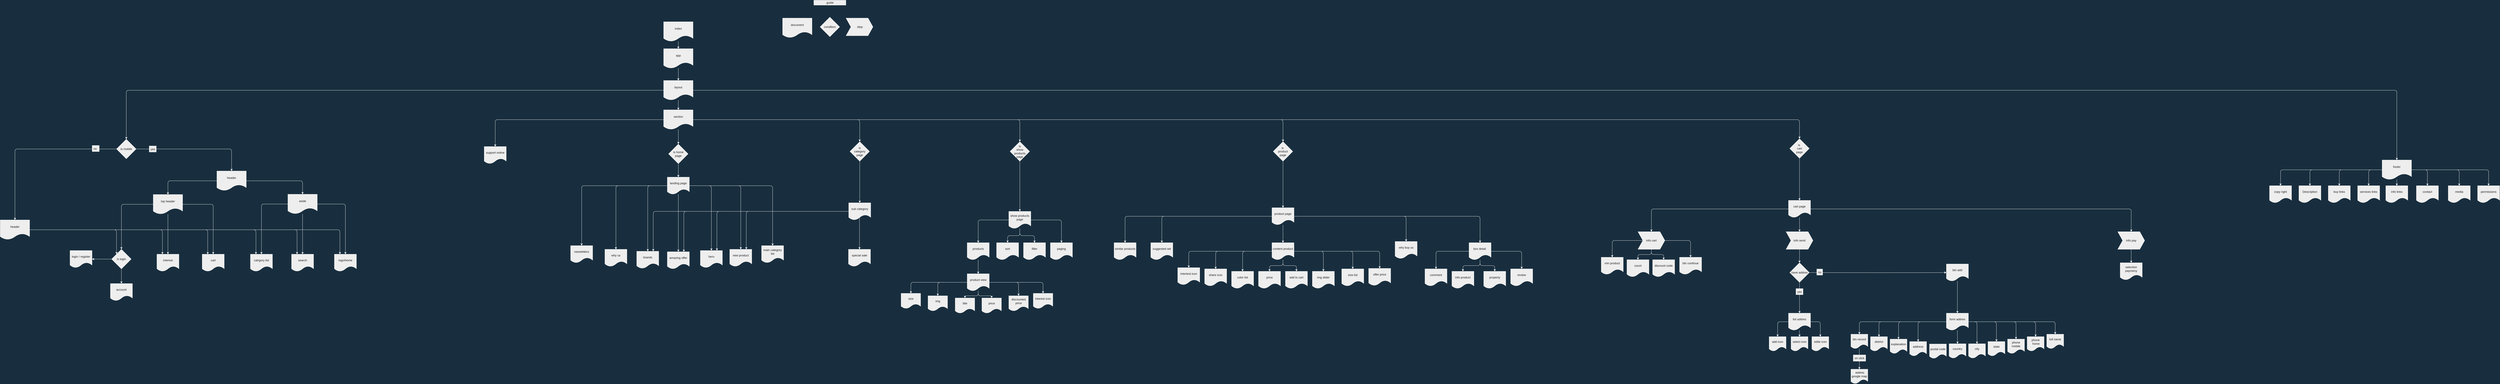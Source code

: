 <mxfile version="14.6.13" type="device"><diagram id="JnuPwydK7hpvJ2bgJuzo" name="Page-1"><mxGraphModel dx="3381" dy="974" grid="0" gridSize="10" guides="1" tooltips="1" connect="1" arrows="1" fold="1" page="0" pageScale="1" pageWidth="827" pageHeight="1169" background="#182E3E" math="0" shadow="0"><root><mxCell id="0"/><mxCell id="1" parent="0"/><mxCell id="uGVcgP7YqkpMx59AVtM4-177" style="edgeStyle=orthogonalEdgeStyle;orthogonalLoop=1;jettySize=auto;html=1;fontSize=12;labelBackgroundColor=#182E3E;strokeColor=#FFFFFF;fontColor=#FFFFFF;" parent="1" source="uGVcgP7YqkpMx59AVtM4-1" target="uGVcgP7YqkpMx59AVtM4-2" edge="1"><mxGeometry relative="1" as="geometry"/></mxCell><mxCell id="uGVcgP7YqkpMx59AVtM4-1" value="index" style="shape=document;whiteSpace=wrap;html=1;boundedLbl=1;fillColor=#EEEEEE;strokeColor=#FFFFFF;fontColor=#1A1A1A;" parent="1" vertex="1"><mxGeometry x="320" y="40" width="120" height="80" as="geometry"/></mxCell><mxCell id="uGVcgP7YqkpMx59AVtM4-178" style="edgeStyle=orthogonalEdgeStyle;orthogonalLoop=1;jettySize=auto;html=1;entryX=0.5;entryY=0;entryDx=0;entryDy=0;fontSize=12;labelBackgroundColor=#182E3E;strokeColor=#FFFFFF;fontColor=#FFFFFF;" parent="1" source="uGVcgP7YqkpMx59AVtM4-2" target="uGVcgP7YqkpMx59AVtM4-3" edge="1"><mxGeometry relative="1" as="geometry"/></mxCell><mxCell id="uGVcgP7YqkpMx59AVtM4-2" value="app" style="shape=document;whiteSpace=wrap;html=1;boundedLbl=1;fillColor=#EEEEEE;strokeColor=#FFFFFF;fontColor=#1A1A1A;" parent="1" vertex="1"><mxGeometry x="320" y="150" width="120" height="80" as="geometry"/></mxCell><mxCell id="uGVcgP7YqkpMx59AVtM4-179" style="edgeStyle=orthogonalEdgeStyle;orthogonalLoop=1;jettySize=auto;html=1;entryX=0.5;entryY=0;entryDx=0;entryDy=0;fontSize=12;labelBackgroundColor=#182E3E;strokeColor=#FFFFFF;fontColor=#FFFFFF;" parent="1" source="uGVcgP7YqkpMx59AVtM4-3" target="uGVcgP7YqkpMx59AVtM4-93" edge="1"><mxGeometry relative="1" as="geometry"/></mxCell><mxCell id="uGVcgP7YqkpMx59AVtM4-3" value="layout" style="shape=document;whiteSpace=wrap;html=1;boundedLbl=1;fillColor=#EEEEEE;strokeColor=#FFFFFF;fontColor=#1A1A1A;" parent="1" vertex="1"><mxGeometry x="320" y="280" width="120" height="80" as="geometry"/></mxCell><mxCell id="uGVcgP7YqkpMx59AVtM4-189" style="edgeStyle=orthogonalEdgeStyle;orthogonalLoop=1;jettySize=auto;html=1;entryX=0.5;entryY=0;entryDx=0;entryDy=0;fontSize=12;labelBackgroundColor=#182E3E;strokeColor=#FFFFFF;fontColor=#FFFFFF;" parent="1" source="uGVcgP7YqkpMx59AVtM4-4" target="uGVcgP7YqkpMx59AVtM4-183" edge="1"><mxGeometry relative="1" as="geometry"/></mxCell><mxCell id="uGVcgP7YqkpMx59AVtM4-190" style="edgeStyle=orthogonalEdgeStyle;orthogonalLoop=1;jettySize=auto;html=1;fontSize=12;labelBackgroundColor=#182E3E;strokeColor=#FFFFFF;fontColor=#FFFFFF;" parent="1" source="uGVcgP7YqkpMx59AVtM4-4" target="uGVcgP7YqkpMx59AVtM4-184" edge="1"><mxGeometry relative="1" as="geometry"/></mxCell><mxCell id="uGVcgP7YqkpMx59AVtM4-191" style="edgeStyle=orthogonalEdgeStyle;orthogonalLoop=1;jettySize=auto;html=1;fontSize=12;labelBackgroundColor=#182E3E;strokeColor=#FFFFFF;fontColor=#FFFFFF;" parent="1" source="uGVcgP7YqkpMx59AVtM4-4" target="uGVcgP7YqkpMx59AVtM4-185" edge="1"><mxGeometry relative="1" as="geometry"/></mxCell><mxCell id="uGVcgP7YqkpMx59AVtM4-192" style="edgeStyle=orthogonalEdgeStyle;orthogonalLoop=1;jettySize=auto;html=1;entryX=0.5;entryY=0;entryDx=0;entryDy=0;fontSize=12;labelBackgroundColor=#182E3E;strokeColor=#FFFFFF;fontColor=#FFFFFF;" parent="1" source="uGVcgP7YqkpMx59AVtM4-4" target="uGVcgP7YqkpMx59AVtM4-186" edge="1"><mxGeometry relative="1" as="geometry"/></mxCell><mxCell id="uGVcgP7YqkpMx59AVtM4-193" style="edgeStyle=orthogonalEdgeStyle;orthogonalLoop=1;jettySize=auto;html=1;fontSize=12;labelBackgroundColor=#182E3E;strokeColor=#FFFFFF;fontColor=#FFFFFF;" parent="1" source="uGVcgP7YqkpMx59AVtM4-4" target="uGVcgP7YqkpMx59AVtM4-182" edge="1"><mxGeometry relative="1" as="geometry"/></mxCell><mxCell id="uGVcgP7YqkpMx59AVtM4-194" style="edgeStyle=orthogonalEdgeStyle;orthogonalLoop=1;jettySize=auto;html=1;fontSize=12;labelBackgroundColor=#182E3E;strokeColor=#FFFFFF;fontColor=#FFFFFF;" parent="1" source="uGVcgP7YqkpMx59AVtM4-4" target="uGVcgP7YqkpMx59AVtM4-181" edge="1"><mxGeometry relative="1" as="geometry"/></mxCell><mxCell id="uGVcgP7YqkpMx59AVtM4-195" style="edgeStyle=orthogonalEdgeStyle;orthogonalLoop=1;jettySize=auto;html=1;fontSize=12;labelBackgroundColor=#182E3E;strokeColor=#FFFFFF;fontColor=#FFFFFF;" parent="1" source="uGVcgP7YqkpMx59AVtM4-4" target="uGVcgP7YqkpMx59AVtM4-187" edge="1"><mxGeometry relative="1" as="geometry"/></mxCell><mxCell id="uGVcgP7YqkpMx59AVtM4-196" style="edgeStyle=orthogonalEdgeStyle;orthogonalLoop=1;jettySize=auto;html=1;entryX=0.5;entryY=0;entryDx=0;entryDy=0;fontSize=12;labelBackgroundColor=#182E3E;strokeColor=#FFFFFF;fontColor=#FFFFFF;" parent="1" source="uGVcgP7YqkpMx59AVtM4-4" target="uGVcgP7YqkpMx59AVtM4-188" edge="1"><mxGeometry relative="1" as="geometry"/></mxCell><mxCell id="uGVcgP7YqkpMx59AVtM4-4" value="footer" style="shape=document;whiteSpace=wrap;html=1;boundedLbl=1;fillColor=#EEEEEE;strokeColor=#FFFFFF;fontColor=#1A1A1A;" parent="1" vertex="1"><mxGeometry x="7340" y="605" width="120" height="80" as="geometry"/></mxCell><mxCell id="uGVcgP7YqkpMx59AVtM4-134" style="edgeStyle=orthogonalEdgeStyle;orthogonalLoop=1;jettySize=auto;html=1;exitX=0.5;exitY=1;exitDx=0;exitDy=0;entryX=0.5;entryY=0;entryDx=0;entryDy=0;labelBackgroundColor=#182E3E;strokeColor=#FFFFFF;fontColor=#FFFFFF;" parent="1" source="uGVcgP7YqkpMx59AVtM4-7" target="uGVcgP7YqkpMx59AVtM4-133" edge="1"><mxGeometry relative="1" as="geometry"/></mxCell><mxCell id="uGVcgP7YqkpMx59AVtM4-7" value="is home&lt;br&gt;page" style="rhombus;whiteSpace=wrap;html=1;fillColor=#EEEEEE;strokeColor=#FFFFFF;fontColor=#1A1A1A;" parent="1" vertex="1"><mxGeometry x="340" y="540" width="80" height="80" as="geometry"/></mxCell><mxCell id="uGVcgP7YqkpMx59AVtM4-121" style="edgeStyle=orthogonalEdgeStyle;orthogonalLoop=1;jettySize=auto;html=1;entryX=0.5;entryY=0;entryDx=0;entryDy=0;exitX=0;exitY=0.5;exitDx=0;exitDy=0;labelBackgroundColor=#182E3E;strokeColor=#FFFFFF;fontColor=#FFFFFF;" parent="1" source="uGVcgP7YqkpMx59AVtM4-3" target="uGVcgP7YqkpMx59AVtM4-94" edge="1"><mxGeometry relative="1" as="geometry"/></mxCell><mxCell id="uGVcgP7YqkpMx59AVtM4-122" style="edgeStyle=orthogonalEdgeStyle;orthogonalLoop=1;jettySize=auto;html=1;labelBackgroundColor=#182E3E;strokeColor=#FFFFFF;fontColor=#FFFFFF;" parent="1" source="uGVcgP7YqkpMx59AVtM4-93" target="uGVcgP7YqkpMx59AVtM4-7" edge="1"><mxGeometry relative="1" as="geometry"/></mxCell><mxCell id="uGVcgP7YqkpMx59AVtM4-123" style="edgeStyle=orthogonalEdgeStyle;orthogonalLoop=1;jettySize=auto;html=1;labelBackgroundColor=#182E3E;strokeColor=#FFFFFF;fontColor=#FFFFFF;" parent="1" source="uGVcgP7YqkpMx59AVtM4-3" target="uGVcgP7YqkpMx59AVtM4-4" edge="1"><mxGeometry relative="1" as="geometry"/></mxCell><mxCell id="uGVcgP7YqkpMx59AVtM4-198" style="edgeStyle=orthogonalEdgeStyle;orthogonalLoop=1;jettySize=auto;html=1;fontSize=12;entryX=0.5;entryY=0;entryDx=0;entryDy=0;labelBackgroundColor=#182E3E;strokeColor=#FFFFFF;fontColor=#FFFFFF;" parent="1" source="uGVcgP7YqkpMx59AVtM4-93" target="uGVcgP7YqkpMx59AVtM4-199" edge="1"><mxGeometry relative="1" as="geometry"><mxPoint y="520" as="targetPoint"/></mxGeometry></mxCell><mxCell id="uGVcgP7YqkpMx59AVtM4-202" style="edgeStyle=orthogonalEdgeStyle;orthogonalLoop=1;jettySize=auto;html=1;fontSize=12;labelBackgroundColor=#182E3E;strokeColor=#FFFFFF;fontColor=#FFFFFF;" parent="1" source="uGVcgP7YqkpMx59AVtM4-93" target="uGVcgP7YqkpMx59AVtM4-245" edge="1"><mxGeometry relative="1" as="geometry"><mxPoint x="1120" y="790" as="targetPoint"/></mxGeometry></mxCell><mxCell id="uGVcgP7YqkpMx59AVtM4-232" style="edgeStyle=orthogonalEdgeStyle;orthogonalLoop=1;jettySize=auto;html=1;entryX=0.5;entryY=0;entryDx=0;entryDy=0;fontSize=12;labelBackgroundColor=#182E3E;strokeColor=#FFFFFF;fontColor=#FFFFFF;" parent="1" source="uGVcgP7YqkpMx59AVtM4-93" target="39vh2c0kCQBPUHbBwWoU-46" edge="1"><mxGeometry relative="1" as="geometry"><mxPoint x="1780" y="810" as="targetPoint"/></mxGeometry></mxCell><mxCell id="39vh2c0kCQBPUHbBwWoU-20" style="edgeStyle=orthogonalEdgeStyle;orthogonalLoop=1;jettySize=auto;html=1;exitX=1;exitY=0.5;exitDx=0;exitDy=0;labelBackgroundColor=#182E3E;strokeColor=#FFFFFF;fontColor=#FFFFFF;" parent="1" source="uGVcgP7YqkpMx59AVtM4-93" target="39vh2c0kCQBPUHbBwWoU-19" edge="1"><mxGeometry relative="1" as="geometry"/></mxCell><mxCell id="39vh2c0kCQBPUHbBwWoU-70" style="edgeStyle=orthogonalEdgeStyle;orthogonalLoop=1;jettySize=auto;html=1;entryX=0.5;entryY=0;entryDx=0;entryDy=0;labelBackgroundColor=#182E3E;strokeColor=#FFFFFF;fontColor=#FFFFFF;" parent="1" source="uGVcgP7YqkpMx59AVtM4-93" target="39vh2c0kCQBPUHbBwWoU-68" edge="1"><mxGeometry relative="1" as="geometry"/></mxCell><mxCell id="uGVcgP7YqkpMx59AVtM4-93" value="section" style="shape=document;whiteSpace=wrap;html=1;boundedLbl=1;fillColor=#EEEEEE;strokeColor=#FFFFFF;fontColor=#1A1A1A;" parent="1" vertex="1"><mxGeometry x="320" y="400" width="120" height="80" as="geometry"/></mxCell><mxCell id="uGVcgP7YqkpMx59AVtM4-96" style="edgeStyle=orthogonalEdgeStyle;orthogonalLoop=1;jettySize=auto;html=1;entryX=0.5;entryY=0;entryDx=0;entryDy=0;labelBackgroundColor=#182E3E;strokeColor=#FFFFFF;fontColor=#FFFFFF;" parent="1" source="uGVcgP7YqkpMx59AVtM4-94" target="uGVcgP7YqkpMx59AVtM4-99" edge="1"><mxGeometry relative="1" as="geometry"><mxPoint x="-200" y="560" as="targetPoint"/></mxGeometry></mxCell><mxCell id="uGVcgP7YqkpMx59AVtM4-173" style="edgeStyle=orthogonalEdgeStyle;orthogonalLoop=1;jettySize=auto;html=1;exitX=1;exitY=0.5;exitDx=0;exitDy=0;fontSize=12;startArrow=none;labelBackgroundColor=#182E3E;strokeColor=#FFFFFF;fontColor=#FFFFFF;" parent="1" source="39vh2c0kCQBPUHbBwWoU-155" target="uGVcgP7YqkpMx59AVtM4-98" edge="1"><mxGeometry relative="1" as="geometry"/></mxCell><mxCell id="uGVcgP7YqkpMx59AVtM4-94" value="is mobile" style="rhombus;whiteSpace=wrap;html=1;fillColor=#EEEEEE;strokeColor=#FFFFFF;fontColor=#1A1A1A;" parent="1" vertex="1"><mxGeometry x="-1915" y="520" width="80" height="80" as="geometry"/></mxCell><mxCell id="uGVcgP7YqkpMx59AVtM4-117" style="edgeStyle=orthogonalEdgeStyle;orthogonalLoop=1;jettySize=auto;html=1;labelBackgroundColor=#182E3E;strokeColor=#FFFFFF;fontColor=#FFFFFF;" parent="1" source="uGVcgP7YqkpMx59AVtM4-98" target="uGVcgP7YqkpMx59AVtM4-100" edge="1"><mxGeometry relative="1" as="geometry"/></mxCell><mxCell id="uGVcgP7YqkpMx59AVtM4-130" style="edgeStyle=orthogonalEdgeStyle;orthogonalLoop=1;jettySize=auto;html=1;labelBackgroundColor=#182E3E;strokeColor=#FFFFFF;fontColor=#FFFFFF;" parent="1" source="uGVcgP7YqkpMx59AVtM4-98" target="uGVcgP7YqkpMx59AVtM4-101" edge="1"><mxGeometry relative="1" as="geometry"/></mxCell><mxCell id="uGVcgP7YqkpMx59AVtM4-98" value="header" style="shape=document;whiteSpace=wrap;html=1;boundedLbl=1;fillColor=#EEEEEE;strokeColor=#FFFFFF;fontColor=#1A1A1A;" parent="1" vertex="1"><mxGeometry x="-1505" y="650" width="120" height="80" as="geometry"/></mxCell><mxCell id="uGVcgP7YqkpMx59AVtM4-223" style="edgeStyle=orthogonalEdgeStyle;orthogonalLoop=1;jettySize=auto;html=1;entryX=0;entryY=0;entryDx=0;entryDy=0;fontSize=12;labelBackgroundColor=#182E3E;strokeColor=#FFFFFF;fontColor=#FFFFFF;" parent="1" source="uGVcgP7YqkpMx59AVtM4-99" target="uGVcgP7YqkpMx59AVtM4-107" edge="1"><mxGeometry relative="1" as="geometry"/></mxCell><mxCell id="uGVcgP7YqkpMx59AVtM4-224" style="edgeStyle=orthogonalEdgeStyle;orthogonalLoop=1;jettySize=auto;html=1;entryX=0.25;entryY=0;entryDx=0;entryDy=0;fontSize=12;labelBackgroundColor=#182E3E;strokeColor=#FFFFFF;fontColor=#FFFFFF;" parent="1" source="uGVcgP7YqkpMx59AVtM4-99" target="uGVcgP7YqkpMx59AVtM4-118" edge="1"><mxGeometry relative="1" as="geometry"/></mxCell><mxCell id="uGVcgP7YqkpMx59AVtM4-225" style="edgeStyle=orthogonalEdgeStyle;orthogonalLoop=1;jettySize=auto;html=1;entryX=0.25;entryY=0;entryDx=0;entryDy=0;fontSize=12;labelBackgroundColor=#182E3E;strokeColor=#FFFFFF;fontColor=#FFFFFF;" parent="1" source="uGVcgP7YqkpMx59AVtM4-99" target="uGVcgP7YqkpMx59AVtM4-105" edge="1"><mxGeometry relative="1" as="geometry"/></mxCell><mxCell id="uGVcgP7YqkpMx59AVtM4-226" style="edgeStyle=orthogonalEdgeStyle;orthogonalLoop=1;jettySize=auto;html=1;entryX=0.25;entryY=0;entryDx=0;entryDy=0;fontSize=12;labelBackgroundColor=#182E3E;strokeColor=#FFFFFF;fontColor=#FFFFFF;" parent="1" source="uGVcgP7YqkpMx59AVtM4-99" target="uGVcgP7YqkpMx59AVtM4-124" edge="1"><mxGeometry relative="1" as="geometry"/></mxCell><mxCell id="uGVcgP7YqkpMx59AVtM4-227" style="edgeStyle=orthogonalEdgeStyle;orthogonalLoop=1;jettySize=auto;html=1;entryX=0.25;entryY=0;entryDx=0;entryDy=0;fontSize=12;labelBackgroundColor=#182E3E;strokeColor=#FFFFFF;fontColor=#FFFFFF;" parent="1" source="uGVcgP7YqkpMx59AVtM4-99" target="uGVcgP7YqkpMx59AVtM4-125" edge="1"><mxGeometry relative="1" as="geometry"/></mxCell><mxCell id="uGVcgP7YqkpMx59AVtM4-228" style="edgeStyle=orthogonalEdgeStyle;orthogonalLoop=1;jettySize=auto;html=1;entryX=0.25;entryY=0;entryDx=0;entryDy=0;fontSize=12;labelBackgroundColor=#182E3E;strokeColor=#FFFFFF;fontColor=#FFFFFF;" parent="1" source="uGVcgP7YqkpMx59AVtM4-99" target="uGVcgP7YqkpMx59AVtM4-126" edge="1"><mxGeometry relative="1" as="geometry"/></mxCell><mxCell id="uGVcgP7YqkpMx59AVtM4-99" value="header" style="shape=document;whiteSpace=wrap;html=1;boundedLbl=1;fillColor=#EEEEEE;strokeColor=#FFFFFF;fontColor=#1A1A1A;" parent="1" vertex="1"><mxGeometry x="-2390" y="850" width="120" height="80" as="geometry"/></mxCell><mxCell id="uGVcgP7YqkpMx59AVtM4-113" style="edgeStyle=orthogonalEdgeStyle;orthogonalLoop=1;jettySize=auto;html=1;entryX=0.5;entryY=0;entryDx=0;entryDy=0;labelBackgroundColor=#182E3E;strokeColor=#FFFFFF;fontColor=#FFFFFF;" parent="1" source="uGVcgP7YqkpMx59AVtM4-100" target="uGVcgP7YqkpMx59AVtM4-105" edge="1"><mxGeometry relative="1" as="geometry"/></mxCell><mxCell id="uGVcgP7YqkpMx59AVtM4-115" style="edgeStyle=orthogonalEdgeStyle;orthogonalLoop=1;jettySize=auto;html=1;entryX=0.5;entryY=0;entryDx=0;entryDy=0;labelBackgroundColor=#182E3E;strokeColor=#FFFFFF;fontColor=#FFFFFF;" parent="1" source="uGVcgP7YqkpMx59AVtM4-100" target="uGVcgP7YqkpMx59AVtM4-118" edge="1"><mxGeometry relative="1" as="geometry"><mxPoint x="-750" y="790" as="targetPoint"/></mxGeometry></mxCell><mxCell id="uGVcgP7YqkpMx59AVtM4-131" style="edgeStyle=orthogonalEdgeStyle;orthogonalLoop=1;jettySize=auto;html=1;entryX=0.5;entryY=0;entryDx=0;entryDy=0;labelBackgroundColor=#182E3E;strokeColor=#FFFFFF;fontColor=#FFFFFF;" parent="1" source="uGVcgP7YqkpMx59AVtM4-100" target="uGVcgP7YqkpMx59AVtM4-107" edge="1"><mxGeometry relative="1" as="geometry"/></mxCell><mxCell id="uGVcgP7YqkpMx59AVtM4-100" value="top header" style="shape=document;whiteSpace=wrap;html=1;boundedLbl=1;fillColor=#EEEEEE;strokeColor=#FFFFFF;fontColor=#1A1A1A;" parent="1" vertex="1"><mxGeometry x="-1765" y="746" width="120" height="80" as="geometry"/></mxCell><mxCell id="uGVcgP7YqkpMx59AVtM4-127" style="edgeStyle=orthogonalEdgeStyle;orthogonalLoop=1;jettySize=auto;html=1;labelBackgroundColor=#182E3E;strokeColor=#FFFFFF;fontColor=#FFFFFF;" parent="1" source="uGVcgP7YqkpMx59AVtM4-101" target="uGVcgP7YqkpMx59AVtM4-125" edge="1"><mxGeometry relative="1" as="geometry"/></mxCell><mxCell id="uGVcgP7YqkpMx59AVtM4-129" style="edgeStyle=orthogonalEdgeStyle;orthogonalLoop=1;jettySize=auto;html=1;entryX=0.5;entryY=0;entryDx=0;entryDy=0;labelBackgroundColor=#182E3E;strokeColor=#FFFFFF;fontColor=#FFFFFF;" parent="1" source="uGVcgP7YqkpMx59AVtM4-101" target="uGVcgP7YqkpMx59AVtM4-126" edge="1"><mxGeometry relative="1" as="geometry"/></mxCell><mxCell id="uGVcgP7YqkpMx59AVtM4-153" style="edgeStyle=orthogonalEdgeStyle;orthogonalLoop=1;jettySize=auto;html=1;entryX=0.5;entryY=0;entryDx=0;entryDy=0;labelBackgroundColor=#182E3E;strokeColor=#FFFFFF;fontColor=#FFFFFF;" parent="1" source="uGVcgP7YqkpMx59AVtM4-101" target="uGVcgP7YqkpMx59AVtM4-124" edge="1"><mxGeometry relative="1" as="geometry"/></mxCell><mxCell id="uGVcgP7YqkpMx59AVtM4-101" value="aside" style="shape=document;whiteSpace=wrap;html=1;boundedLbl=1;fillColor=#EEEEEE;strokeColor=#FFFFFF;fontColor=#1A1A1A;" parent="1" vertex="1"><mxGeometry x="-1215" y="745" width="120" height="80" as="geometry"/></mxCell><mxCell id="uGVcgP7YqkpMx59AVtM4-105" value="cart" style="shape=document;whiteSpace=wrap;html=1;boundedLbl=1;fillColor=#EEEEEE;strokeColor=#FFFFFF;fontColor=#1A1A1A;" parent="1" vertex="1"><mxGeometry x="-1565" y="990" width="90" height="70" as="geometry"/></mxCell><mxCell id="uGVcgP7YqkpMx59AVtM4-110" style="edgeStyle=orthogonalEdgeStyle;orthogonalLoop=1;jettySize=auto;html=1;entryX=0.5;entryY=0;entryDx=0;entryDy=0;labelBackgroundColor=#182E3E;strokeColor=#FFFFFF;fontColor=#FFFFFF;" parent="1" source="uGVcgP7YqkpMx59AVtM4-107" target="uGVcgP7YqkpMx59AVtM4-119" edge="1"><mxGeometry relative="1" as="geometry"><mxPoint x="-940" y="920" as="targetPoint"/></mxGeometry></mxCell><mxCell id="uGVcgP7YqkpMx59AVtM4-111" style="edgeStyle=orthogonalEdgeStyle;orthogonalLoop=1;jettySize=auto;html=1;entryX=1;entryY=0.5;entryDx=0;entryDy=0;labelBackgroundColor=#182E3E;strokeColor=#FFFFFF;fontColor=#FFFFFF;" parent="1" source="uGVcgP7YqkpMx59AVtM4-107" target="uGVcgP7YqkpMx59AVtM4-120" edge="1"><mxGeometry relative="1" as="geometry"><mxPoint x="-1100" y="850" as="targetPoint"/></mxGeometry></mxCell><mxCell id="uGVcgP7YqkpMx59AVtM4-107" value="is login" style="rhombus;whiteSpace=wrap;html=1;fillColor=#EEEEEE;strokeColor=#FFFFFF;fontColor=#1A1A1A;" parent="1" vertex="1"><mxGeometry x="-1935" y="970" width="80" height="80" as="geometry"/></mxCell><mxCell id="uGVcgP7YqkpMx59AVtM4-118" value="interest" style="shape=document;whiteSpace=wrap;html=1;boundedLbl=1;fillColor=#EEEEEE;strokeColor=#FFFFFF;fontColor=#1A1A1A;" parent="1" vertex="1"><mxGeometry x="-1750" y="990" width="90" height="70" as="geometry"/></mxCell><mxCell id="uGVcgP7YqkpMx59AVtM4-119" value="account" style="shape=document;whiteSpace=wrap;html=1;boundedLbl=1;fillColor=#EEEEEE;strokeColor=#FFFFFF;fontColor=#1A1A1A;" parent="1" vertex="1"><mxGeometry x="-1940" y="1110" width="90" height="70" as="geometry"/></mxCell><mxCell id="uGVcgP7YqkpMx59AVtM4-120" value="login / register" style="shape=document;whiteSpace=wrap;html=1;boundedLbl=1;fillColor=#EEEEEE;strokeColor=#FFFFFF;fontColor=#1A1A1A;" parent="1" vertex="1"><mxGeometry x="-2105" y="975" width="90" height="70" as="geometry"/></mxCell><mxCell id="uGVcgP7YqkpMx59AVtM4-124" value="catrgory list" style="shape=document;whiteSpace=wrap;html=1;boundedLbl=1;fillColor=#EEEEEE;strokeColor=#FFFFFF;fontColor=#1A1A1A;" parent="1" vertex="1"><mxGeometry x="-1368" y="990" width="90" height="70" as="geometry"/></mxCell><mxCell id="uGVcgP7YqkpMx59AVtM4-125" value="search" style="shape=document;whiteSpace=wrap;html=1;boundedLbl=1;fillColor=#EEEEEE;strokeColor=#FFFFFF;fontColor=#1A1A1A;" parent="1" vertex="1"><mxGeometry x="-1200" y="990" width="90" height="70" as="geometry"/></mxCell><mxCell id="uGVcgP7YqkpMx59AVtM4-126" value="logo/home" style="shape=document;whiteSpace=wrap;html=1;boundedLbl=1;fillColor=#EEEEEE;strokeColor=#FFFFFF;fontColor=#1A1A1A;" parent="1" vertex="1"><mxGeometry x="-1025" y="990" width="90" height="70" as="geometry"/></mxCell><mxCell id="uGVcgP7YqkpMx59AVtM4-142" style="edgeStyle=orthogonalEdgeStyle;orthogonalLoop=1;jettySize=auto;html=1;labelBackgroundColor=#182E3E;strokeColor=#FFFFFF;fontColor=#FFFFFF;" parent="1" source="uGVcgP7YqkpMx59AVtM4-133" target="uGVcgP7YqkpMx59AVtM4-138" edge="1"><mxGeometry relative="1" as="geometry"/></mxCell><mxCell id="uGVcgP7YqkpMx59AVtM4-143" style="edgeStyle=orthogonalEdgeStyle;orthogonalLoop=1;jettySize=auto;html=1;entryX=0.5;entryY=0;entryDx=0;entryDy=0;labelBackgroundColor=#182E3E;strokeColor=#FFFFFF;fontColor=#FFFFFF;" parent="1" source="uGVcgP7YqkpMx59AVtM4-133" target="uGVcgP7YqkpMx59AVtM4-139" edge="1"><mxGeometry relative="1" as="geometry"/></mxCell><mxCell id="uGVcgP7YqkpMx59AVtM4-144" style="edgeStyle=orthogonalEdgeStyle;orthogonalLoop=1;jettySize=auto;html=1;labelBackgroundColor=#182E3E;strokeColor=#FFFFFF;fontColor=#FFFFFF;" parent="1" source="uGVcgP7YqkpMx59AVtM4-133" target="uGVcgP7YqkpMx59AVtM4-140" edge="1"><mxGeometry relative="1" as="geometry"/></mxCell><mxCell id="uGVcgP7YqkpMx59AVtM4-145" style="edgeStyle=orthogonalEdgeStyle;orthogonalLoop=1;jettySize=auto;html=1;entryX=0.5;entryY=0;entryDx=0;entryDy=0;labelBackgroundColor=#182E3E;strokeColor=#FFFFFF;fontColor=#FFFFFF;" parent="1" source="uGVcgP7YqkpMx59AVtM4-133" target="uGVcgP7YqkpMx59AVtM4-141" edge="1"><mxGeometry relative="1" as="geometry"/></mxCell><mxCell id="uGVcgP7YqkpMx59AVtM4-146" style="edgeStyle=orthogonalEdgeStyle;orthogonalLoop=1;jettySize=auto;html=1;entryX=0.5;entryY=0;entryDx=0;entryDy=0;labelBackgroundColor=#182E3E;strokeColor=#FFFFFF;fontColor=#FFFFFF;" parent="1" source="uGVcgP7YqkpMx59AVtM4-133" target="uGVcgP7YqkpMx59AVtM4-137" edge="1"><mxGeometry relative="1" as="geometry"/></mxCell><mxCell id="uGVcgP7YqkpMx59AVtM4-147" style="edgeStyle=orthogonalEdgeStyle;orthogonalLoop=1;jettySize=auto;html=1;labelBackgroundColor=#182E3E;strokeColor=#FFFFFF;fontColor=#FFFFFF;" parent="1" source="uGVcgP7YqkpMx59AVtM4-133" target="uGVcgP7YqkpMx59AVtM4-136" edge="1"><mxGeometry relative="1" as="geometry"/></mxCell><mxCell id="uGVcgP7YqkpMx59AVtM4-148" style="edgeStyle=orthogonalEdgeStyle;orthogonalLoop=1;jettySize=auto;html=1;labelBackgroundColor=#182E3E;strokeColor=#FFFFFF;fontColor=#FFFFFF;" parent="1" source="uGVcgP7YqkpMx59AVtM4-133" target="uGVcgP7YqkpMx59AVtM4-135" edge="1"><mxGeometry relative="1" as="geometry"/></mxCell><mxCell id="uGVcgP7YqkpMx59AVtM4-133" value="landing page" style="shape=document;whiteSpace=wrap;html=1;boundedLbl=1;fillColor=#EEEEEE;strokeColor=#FFFFFF;fontColor=#1A1A1A;" parent="1" vertex="1"><mxGeometry x="335" y="675" width="90" height="70" as="geometry"/></mxCell><mxCell id="uGVcgP7YqkpMx59AVtM4-135" value="hero" style="shape=document;whiteSpace=wrap;html=1;boundedLbl=1;fillColor=#EEEEEE;strokeColor=#FFFFFF;fontColor=#1A1A1A;" parent="1" vertex="1"><mxGeometry x="470" y="975" width="90" height="70" as="geometry"/></mxCell><mxCell id="uGVcgP7YqkpMx59AVtM4-136" value="main category list" style="shape=document;whiteSpace=wrap;html=1;boundedLbl=1;fillColor=#EEEEEE;strokeColor=#FFFFFF;fontColor=#1A1A1A;" parent="1" vertex="1"><mxGeometry x="720" y="955" width="90" height="70" as="geometry"/></mxCell><mxCell id="uGVcgP7YqkpMx59AVtM4-137" value="amazing offer" style="shape=document;whiteSpace=wrap;html=1;boundedLbl=1;fillColor=#EEEEEE;strokeColor=#FFFFFF;fontColor=#1A1A1A;" parent="1" vertex="1"><mxGeometry x="335" y="980" width="90" height="70" as="geometry"/></mxCell><mxCell id="uGVcgP7YqkpMx59AVtM4-138" value="why us" style="shape=document;whiteSpace=wrap;html=1;boundedLbl=1;fillColor=#EEEEEE;strokeColor=#FFFFFF;fontColor=#1A1A1A;" parent="1" vertex="1"><mxGeometry x="80" y="970" width="90" height="70" as="geometry"/></mxCell><mxCell id="uGVcgP7YqkpMx59AVtM4-139" value="brands" style="shape=document;whiteSpace=wrap;html=1;boundedLbl=1;fillColor=#EEEEEE;strokeColor=#FFFFFF;fontColor=#1A1A1A;" parent="1" vertex="1"><mxGeometry x="210" y="978" width="90" height="70" as="geometry"/></mxCell><mxCell id="uGVcgP7YqkpMx59AVtM4-140" value="new product" style="shape=document;whiteSpace=wrap;html=1;boundedLbl=1;fillColor=#EEEEEE;strokeColor=#FFFFFF;fontColor=#1A1A1A;" parent="1" vertex="1"><mxGeometry x="590" y="970" width="90" height="70" as="geometry"/></mxCell><mxCell id="uGVcgP7YqkpMx59AVtM4-141" value="newsletters" style="shape=document;whiteSpace=wrap;html=1;boundedLbl=1;fillColor=#EEEEEE;strokeColor=#FFFFFF;fontColor=#1A1A1A;" parent="1" vertex="1"><mxGeometry x="-60" y="955" width="90" height="70" as="geometry"/></mxCell><mxCell id="uGVcgP7YqkpMx59AVtM4-176" value="no" style="text;align=left;verticalAlign=top;spacingLeft=4;spacingRight=4;overflow=hidden;rotatable=0;points=[[0,0.5],[1,0.5]];portConstraint=eastwest;fontSize=12;fillColor=#EEEEEE;fontColor=#1A1A1A;" parent="1" vertex="1"><mxGeometry x="-2015" y="545" width="30" height="26" as="geometry"/></mxCell><mxCell id="uGVcgP7YqkpMx59AVtM4-181" value="buy links" style="shape=document;whiteSpace=wrap;html=1;boundedLbl=1;fillColor=#EEEEEE;strokeColor=#FFFFFF;fontColor=#1A1A1A;" parent="1" vertex="1"><mxGeometry x="7120" y="710" width="90" height="70" as="geometry"/></mxCell><mxCell id="uGVcgP7YqkpMx59AVtM4-182" value="services links" style="shape=document;whiteSpace=wrap;html=1;boundedLbl=1;fillColor=#EEEEEE;strokeColor=#FFFFFF;fontColor=#1A1A1A;" parent="1" vertex="1"><mxGeometry x="7240" y="710" width="90" height="70" as="geometry"/></mxCell><mxCell id="uGVcgP7YqkpMx59AVtM4-183" value="info links" style="shape=document;whiteSpace=wrap;html=1;boundedLbl=1;fillColor=#EEEEEE;strokeColor=#FFFFFF;fontColor=#1A1A1A;" parent="1" vertex="1"><mxGeometry x="7355" y="710" width="90" height="70" as="geometry"/></mxCell><mxCell id="uGVcgP7YqkpMx59AVtM4-184" value="contact" style="shape=document;whiteSpace=wrap;html=1;boundedLbl=1;fillColor=#EEEEEE;strokeColor=#FFFFFF;fontColor=#1A1A1A;" parent="1" vertex="1"><mxGeometry x="7480" y="710" width="90" height="70" as="geometry"/></mxCell><mxCell id="uGVcgP7YqkpMx59AVtM4-185" value="media" style="shape=document;whiteSpace=wrap;html=1;boundedLbl=1;fillColor=#EEEEEE;strokeColor=#FFFFFF;fontColor=#1A1A1A;" parent="1" vertex="1"><mxGeometry x="7610" y="710" width="90" height="70" as="geometry"/></mxCell><mxCell id="uGVcgP7YqkpMx59AVtM4-186" value="permissions" style="shape=document;whiteSpace=wrap;html=1;boundedLbl=1;fillColor=#EEEEEE;strokeColor=#FFFFFF;fontColor=#1A1A1A;" parent="1" vertex="1"><mxGeometry x="7730" y="710" width="90" height="70" as="geometry"/></mxCell><mxCell id="uGVcgP7YqkpMx59AVtM4-187" value="Description" style="shape=document;whiteSpace=wrap;html=1;boundedLbl=1;fillColor=#EEEEEE;strokeColor=#FFFFFF;fontColor=#1A1A1A;" parent="1" vertex="1"><mxGeometry x="7000" y="710" width="90" height="70" as="geometry"/></mxCell><mxCell id="uGVcgP7YqkpMx59AVtM4-188" value="copy right" style="shape=document;whiteSpace=wrap;html=1;boundedLbl=1;fillColor=#EEEEEE;strokeColor=#FFFFFF;fontColor=#1A1A1A;" parent="1" vertex="1"><mxGeometry x="6880" y="710" width="90" height="70" as="geometry"/></mxCell><mxCell id="uGVcgP7YqkpMx59AVtM4-199" value="support online" style="shape=document;whiteSpace=wrap;html=1;boundedLbl=1;fillColor=#EEEEEE;strokeColor=#FFFFFF;fontColor=#1A1A1A;" parent="1" vertex="1"><mxGeometry x="-413" y="550" width="90" height="70" as="geometry"/></mxCell><mxCell id="uGVcgP7YqkpMx59AVtM4-235" style="edgeStyle=orthogonalEdgeStyle;orthogonalLoop=1;jettySize=auto;html=1;fontSize=12;exitX=0.489;exitY=0.843;exitDx=0;exitDy=0;exitPerimeter=0;labelBackgroundColor=#182E3E;strokeColor=#FFFFFF;fontColor=#FFFFFF;" parent="1" source="uGVcgP7YqkpMx59AVtM4-246" target="uGVcgP7YqkpMx59AVtM4-234" edge="1"><mxGeometry relative="1" as="geometry"><mxPoint x="1120" y="870" as="sourcePoint"/></mxGeometry></mxCell><mxCell id="uGVcgP7YqkpMx59AVtM4-242" style="edgeStyle=orthogonalEdgeStyle;orthogonalLoop=1;jettySize=auto;html=1;fontSize=12;exitX=1;exitY=0.5;exitDx=0;exitDy=0;labelBackgroundColor=#182E3E;strokeColor=#FFFFFF;fontColor=#FFFFFF;" parent="1" source="39vh2c0kCQBPUHbBwWoU-47" target="uGVcgP7YqkpMx59AVtM4-239" edge="1"><mxGeometry relative="1" as="geometry"><mxPoint x="1820" y="850" as="sourcePoint"/></mxGeometry></mxCell><mxCell id="uGVcgP7YqkpMx59AVtM4-243" style="edgeStyle=orthogonalEdgeStyle;orthogonalLoop=1;jettySize=auto;html=1;fontSize=12;exitX=0;exitY=0.5;exitDx=0;exitDy=0;labelBackgroundColor=#182E3E;strokeColor=#FFFFFF;fontColor=#FFFFFF;" parent="1" source="39vh2c0kCQBPUHbBwWoU-47" target="uGVcgP7YqkpMx59AVtM4-236" edge="1"><mxGeometry relative="1" as="geometry"><mxPoint x="1740" y="850" as="sourcePoint"/></mxGeometry></mxCell><mxCell id="uGVcgP7YqkpMx59AVtM4-234" value="special sale" style="shape=document;whiteSpace=wrap;html=1;boundedLbl=1;fillColor=#EEEEEE;strokeColor=#FFFFFF;fontColor=#1A1A1A;" parent="1" vertex="1"><mxGeometry x="1075" y="970" width="90" height="70" as="geometry"/></mxCell><mxCell id="39vh2c0kCQBPUHbBwWoU-6" style="edgeStyle=orthogonalEdgeStyle;orthogonalLoop=1;jettySize=auto;html=1;labelBackgroundColor=#182E3E;strokeColor=#FFFFFF;fontColor=#FFFFFF;" parent="1" source="uGVcgP7YqkpMx59AVtM4-236" target="39vh2c0kCQBPUHbBwWoU-5" edge="1"><mxGeometry relative="1" as="geometry"/></mxCell><mxCell id="uGVcgP7YqkpMx59AVtM4-236" value="products" style="shape=document;whiteSpace=wrap;html=1;boundedLbl=1;fillColor=#EEEEEE;strokeColor=#FFFFFF;fontColor=#1A1A1A;" parent="1" vertex="1"><mxGeometry x="1560" y="943" width="90" height="70" as="geometry"/></mxCell><mxCell id="uGVcgP7YqkpMx59AVtM4-237" value="sort" style="shape=document;whiteSpace=wrap;html=1;boundedLbl=1;fillColor=#EEEEEE;strokeColor=#FFFFFF;fontColor=#1A1A1A;" parent="1" vertex="1"><mxGeometry x="1680" y="943" width="90" height="70" as="geometry"/></mxCell><mxCell id="uGVcgP7YqkpMx59AVtM4-238" value="filter" style="shape=document;whiteSpace=wrap;html=1;boundedLbl=1;fillColor=#EEEEEE;strokeColor=#FFFFFF;fontColor=#1A1A1A;" parent="1" vertex="1"><mxGeometry x="1790" y="943" width="90" height="70" as="geometry"/></mxCell><mxCell id="uGVcgP7YqkpMx59AVtM4-239" value="paging" style="shape=document;whiteSpace=wrap;html=1;boundedLbl=1;fillColor=#EEEEEE;strokeColor=#FFFFFF;fontColor=#1A1A1A;" parent="1" vertex="1"><mxGeometry x="1900" y="943" width="90" height="70" as="geometry"/></mxCell><mxCell id="uGVcgP7YqkpMx59AVtM4-247" style="edgeStyle=orthogonalEdgeStyle;orthogonalLoop=1;jettySize=auto;html=1;fontSize=12;labelBackgroundColor=#182E3E;strokeColor=#FFFFFF;fontColor=#FFFFFF;" parent="1" source="uGVcgP7YqkpMx59AVtM4-245" target="uGVcgP7YqkpMx59AVtM4-246" edge="1"><mxGeometry relative="1" as="geometry"/></mxCell><mxCell id="uGVcgP7YqkpMx59AVtM4-245" value="is &lt;br&gt;category&lt;br&gt;page" style="rhombus;whiteSpace=wrap;html=1;fillColor=#EEEEEE;strokeColor=#FFFFFF;fontColor=#1A1A1A;" parent="1" vertex="1"><mxGeometry x="1081" y="530" width="80" height="80" as="geometry"/></mxCell><mxCell id="39vh2c0kCQBPUHbBwWoU-1" style="edgeStyle=orthogonalEdgeStyle;orthogonalLoop=1;jettySize=auto;html=1;entryX=0.75;entryY=0;entryDx=0;entryDy=0;labelBackgroundColor=#182E3E;strokeColor=#FFFFFF;fontColor=#FFFFFF;" parent="1" source="uGVcgP7YqkpMx59AVtM4-246" target="uGVcgP7YqkpMx59AVtM4-140" edge="1"><mxGeometry relative="1" as="geometry"/></mxCell><mxCell id="39vh2c0kCQBPUHbBwWoU-2" style="edgeStyle=orthogonalEdgeStyle;orthogonalLoop=1;jettySize=auto;html=1;entryX=0.75;entryY=0;entryDx=0;entryDy=0;labelBackgroundColor=#182E3E;strokeColor=#FFFFFF;fontColor=#FFFFFF;" parent="1" source="uGVcgP7YqkpMx59AVtM4-246" target="uGVcgP7YqkpMx59AVtM4-135" edge="1"><mxGeometry relative="1" as="geometry"/></mxCell><mxCell id="39vh2c0kCQBPUHbBwWoU-3" style="edgeStyle=orthogonalEdgeStyle;orthogonalLoop=1;jettySize=auto;html=1;entryX=0.75;entryY=0;entryDx=0;entryDy=0;labelBackgroundColor=#182E3E;strokeColor=#FFFFFF;fontColor=#FFFFFF;" parent="1" source="uGVcgP7YqkpMx59AVtM4-246" target="uGVcgP7YqkpMx59AVtM4-137" edge="1"><mxGeometry relative="1" as="geometry"/></mxCell><mxCell id="39vh2c0kCQBPUHbBwWoU-4" style="edgeStyle=orthogonalEdgeStyle;orthogonalLoop=1;jettySize=auto;html=1;entryX=0.75;entryY=0;entryDx=0;entryDy=0;labelBackgroundColor=#182E3E;strokeColor=#FFFFFF;fontColor=#FFFFFF;" parent="1" source="uGVcgP7YqkpMx59AVtM4-246" target="uGVcgP7YqkpMx59AVtM4-139" edge="1"><mxGeometry relative="1" as="geometry"/></mxCell><mxCell id="uGVcgP7YqkpMx59AVtM4-246" value="sub category" style="shape=document;whiteSpace=wrap;html=1;boundedLbl=1;fillColor=#EEEEEE;strokeColor=#FFFFFF;fontColor=#1A1A1A;" parent="1" vertex="1"><mxGeometry x="1076" y="780" width="90" height="70" as="geometry"/></mxCell><mxCell id="39vh2c0kCQBPUHbBwWoU-13" style="edgeStyle=orthogonalEdgeStyle;orthogonalLoop=1;jettySize=auto;html=1;labelBackgroundColor=#182E3E;strokeColor=#FFFFFF;fontColor=#FFFFFF;" parent="1" source="39vh2c0kCQBPUHbBwWoU-5" target="39vh2c0kCQBPUHbBwWoU-9" edge="1"><mxGeometry relative="1" as="geometry"/></mxCell><mxCell id="39vh2c0kCQBPUHbBwWoU-14" style="edgeStyle=orthogonalEdgeStyle;orthogonalLoop=1;jettySize=auto;html=1;labelBackgroundColor=#182E3E;strokeColor=#FFFFFF;fontColor=#FFFFFF;" parent="1" source="39vh2c0kCQBPUHbBwWoU-5" target="39vh2c0kCQBPUHbBwWoU-8" edge="1"><mxGeometry relative="1" as="geometry"/></mxCell><mxCell id="39vh2c0kCQBPUHbBwWoU-15" style="edgeStyle=orthogonalEdgeStyle;orthogonalLoop=1;jettySize=auto;html=1;labelBackgroundColor=#182E3E;strokeColor=#FFFFFF;fontColor=#FFFFFF;" parent="1" source="39vh2c0kCQBPUHbBwWoU-5" target="39vh2c0kCQBPUHbBwWoU-10" edge="1"><mxGeometry relative="1" as="geometry"/></mxCell><mxCell id="39vh2c0kCQBPUHbBwWoU-16" style="edgeStyle=orthogonalEdgeStyle;orthogonalLoop=1;jettySize=auto;html=1;labelBackgroundColor=#182E3E;strokeColor=#FFFFFF;fontColor=#FFFFFF;" parent="1" source="39vh2c0kCQBPUHbBwWoU-5" target="39vh2c0kCQBPUHbBwWoU-7" edge="1"><mxGeometry relative="1" as="geometry"/></mxCell><mxCell id="39vh2c0kCQBPUHbBwWoU-17" style="edgeStyle=orthogonalEdgeStyle;orthogonalLoop=1;jettySize=auto;html=1;labelBackgroundColor=#182E3E;strokeColor=#FFFFFF;fontColor=#FFFFFF;" parent="1" source="39vh2c0kCQBPUHbBwWoU-5" target="39vh2c0kCQBPUHbBwWoU-11" edge="1"><mxGeometry relative="1" as="geometry"/></mxCell><mxCell id="39vh2c0kCQBPUHbBwWoU-18" style="edgeStyle=orthogonalEdgeStyle;orthogonalLoop=1;jettySize=auto;html=1;labelBackgroundColor=#182E3E;strokeColor=#FFFFFF;fontColor=#FFFFFF;" parent="1" source="39vh2c0kCQBPUHbBwWoU-5" target="39vh2c0kCQBPUHbBwWoU-12" edge="1"><mxGeometry relative="1" as="geometry"/></mxCell><mxCell id="39vh2c0kCQBPUHbBwWoU-5" value="product view" style="shape=document;whiteSpace=wrap;html=1;boundedLbl=1;fillColor=#EEEEEE;strokeColor=#FFFFFF;fontColor=#1A1A1A;" parent="1" vertex="1"><mxGeometry x="1560" y="1070" width="90" height="70" as="geometry"/></mxCell><mxCell id="39vh2c0kCQBPUHbBwWoU-7" value="img" style="shape=document;whiteSpace=wrap;html=1;boundedLbl=1;fillColor=#EEEEEE;strokeColor=#FFFFFF;fontColor=#1A1A1A;" parent="1" vertex="1"><mxGeometry x="1400" y="1160" width="79.71" height="62" as="geometry"/></mxCell><mxCell id="39vh2c0kCQBPUHbBwWoU-8" value="title" style="shape=document;whiteSpace=wrap;html=1;boundedLbl=1;fillColor=#EEEEEE;strokeColor=#FFFFFF;fontColor=#1A1A1A;" parent="1" vertex="1"><mxGeometry x="1511" y="1169" width="79.71" height="62" as="geometry"/></mxCell><mxCell id="39vh2c0kCQBPUHbBwWoU-9" value="price" style="shape=document;whiteSpace=wrap;html=1;boundedLbl=1;fillColor=#EEEEEE;strokeColor=#FFFFFF;fontColor=#1A1A1A;" parent="1" vertex="1"><mxGeometry x="1620" y="1169" width="79.71" height="62" as="geometry"/></mxCell><mxCell id="39vh2c0kCQBPUHbBwWoU-10" value="discounted price" style="shape=document;whiteSpace=wrap;html=1;boundedLbl=1;fillColor=#EEEEEE;strokeColor=#FFFFFF;fontColor=#1A1A1A;" parent="1" vertex="1"><mxGeometry x="1730" y="1160" width="79.71" height="62" as="geometry"/></mxCell><mxCell id="39vh2c0kCQBPUHbBwWoU-11" value="interest icon" style="shape=document;whiteSpace=wrap;html=1;boundedLbl=1;fillColor=#EEEEEE;strokeColor=#FFFFFF;fontColor=#1A1A1A;" parent="1" vertex="1"><mxGeometry x="1830" y="1150" width="79.71" height="62" as="geometry"/></mxCell><mxCell id="39vh2c0kCQBPUHbBwWoU-12" value="size" style="shape=document;whiteSpace=wrap;html=1;boundedLbl=1;fillColor=#EEEEEE;strokeColor=#FFFFFF;fontColor=#1A1A1A;" parent="1" vertex="1"><mxGeometry x="1290" y="1150" width="79.71" height="62" as="geometry"/></mxCell><mxCell id="39vh2c0kCQBPUHbBwWoU-52" style="edgeStyle=orthogonalEdgeStyle;orthogonalLoop=1;jettySize=auto;html=1;entryX=0.5;entryY=0;entryDx=0;entryDy=0;labelBackgroundColor=#182E3E;strokeColor=#FFFFFF;fontColor=#FFFFFF;" parent="1" source="39vh2c0kCQBPUHbBwWoU-19" target="39vh2c0kCQBPUHbBwWoU-51" edge="1"><mxGeometry relative="1" as="geometry"/></mxCell><mxCell id="39vh2c0kCQBPUHbBwWoU-19" value="is&amp;nbsp;&lt;br&gt;product&lt;br&gt;page" style="rhombus;whiteSpace=wrap;html=1;fillColor=#EEEEEE;strokeColor=#FFFFFF;fontColor=#1A1A1A;" parent="1" vertex="1"><mxGeometry x="2810" y="530" width="80" height="80" as="geometry"/></mxCell><mxCell id="39vh2c0kCQBPUHbBwWoU-21" value="suggested set" style="shape=document;whiteSpace=wrap;html=1;boundedLbl=1;fillColor=#EEEEEE;strokeColor=#FFFFFF;fontColor=#1A1A1A;" parent="1" vertex="1"><mxGeometry x="2310" y="943" width="90" height="70" as="geometry"/></mxCell><mxCell id="39vh2c0kCQBPUHbBwWoU-22" value="img slider" style="shape=document;whiteSpace=wrap;html=1;boundedLbl=1;fillColor=#EEEEEE;strokeColor=#FFFFFF;fontColor=#1A1A1A;" parent="1" vertex="1"><mxGeometry x="2970" y="1060" width="90" height="70" as="geometry"/></mxCell><mxCell id="39vh2c0kCQBPUHbBwWoU-23" value="price" style="shape=document;whiteSpace=wrap;html=1;boundedLbl=1;fillColor=#EEEEEE;strokeColor=#FFFFFF;fontColor=#1A1A1A;" parent="1" vertex="1"><mxGeometry x="2750" y="1060" width="90" height="70" as="geometry"/></mxCell><mxCell id="39vh2c0kCQBPUHbBwWoU-24" value="offer price" style="shape=document;whiteSpace=wrap;html=1;boundedLbl=1;fillColor=#EEEEEE;strokeColor=#FFFFFF;fontColor=#1A1A1A;" parent="1" vertex="1"><mxGeometry x="3200" y="1048" width="90" height="70" as="geometry"/></mxCell><mxCell id="39vh2c0kCQBPUHbBwWoU-25" value="color list" style="shape=document;whiteSpace=wrap;html=1;boundedLbl=1;fillColor=#EEEEEE;strokeColor=#FFFFFF;fontColor=#1A1A1A;" parent="1" vertex="1"><mxGeometry x="2640" y="1060" width="90" height="70" as="geometry"/></mxCell><mxCell id="39vh2c0kCQBPUHbBwWoU-26" value="size list" style="shape=document;whiteSpace=wrap;html=1;boundedLbl=1;fillColor=#EEEEEE;strokeColor=#FFFFFF;fontColor=#1A1A1A;" parent="1" vertex="1"><mxGeometry x="3090" y="1050" width="90" height="70" as="geometry"/></mxCell><mxCell id="39vh2c0kCQBPUHbBwWoU-27" value="add to cart" style="shape=document;whiteSpace=wrap;html=1;boundedLbl=1;fillColor=#EEEEEE;strokeColor=#FFFFFF;fontColor=#1A1A1A;" parent="1" vertex="1"><mxGeometry x="2860" y="1060" width="90" height="70" as="geometry"/></mxCell><mxCell id="39vh2c0kCQBPUHbBwWoU-29" value="intertest icon" style="shape=document;whiteSpace=wrap;html=1;boundedLbl=1;fillColor=#EEEEEE;strokeColor=#FFFFFF;fontColor=#1A1A1A;" parent="1" vertex="1"><mxGeometry x="2420" y="1045" width="90" height="70" as="geometry"/></mxCell><mxCell id="39vh2c0kCQBPUHbBwWoU-30" value="share icon" style="shape=document;whiteSpace=wrap;html=1;boundedLbl=1;fillColor=#EEEEEE;strokeColor=#FFFFFF;fontColor=#1A1A1A;" parent="1" vertex="1"><mxGeometry x="2530" y="1050" width="90" height="70" as="geometry"/></mxCell><mxCell id="39vh2c0kCQBPUHbBwWoU-31" value="why buy us" style="shape=document;whiteSpace=wrap;html=1;boundedLbl=1;fillColor=#EEEEEE;strokeColor=#FFFFFF;fontColor=#1A1A1A;" parent="1" vertex="1"><mxGeometry x="3308" y="938" width="90" height="70" as="geometry"/></mxCell><mxCell id="39vh2c0kCQBPUHbBwWoU-37" style="edgeStyle=orthogonalEdgeStyle;orthogonalLoop=1;jettySize=auto;html=1;labelBackgroundColor=#182E3E;strokeColor=#FFFFFF;fontColor=#FFFFFF;" parent="1" source="39vh2c0kCQBPUHbBwWoU-35" target="39vh2c0kCQBPUHbBwWoU-27" edge="1"><mxGeometry relative="1" as="geometry"/></mxCell><mxCell id="39vh2c0kCQBPUHbBwWoU-38" style="edgeStyle=orthogonalEdgeStyle;orthogonalLoop=1;jettySize=auto;html=1;labelBackgroundColor=#182E3E;strokeColor=#FFFFFF;fontColor=#FFFFFF;" parent="1" source="39vh2c0kCQBPUHbBwWoU-35" target="39vh2c0kCQBPUHbBwWoU-22" edge="1"><mxGeometry relative="1" as="geometry"/></mxCell><mxCell id="39vh2c0kCQBPUHbBwWoU-39" style="edgeStyle=orthogonalEdgeStyle;orthogonalLoop=1;jettySize=auto;html=1;labelBackgroundColor=#182E3E;strokeColor=#FFFFFF;fontColor=#FFFFFF;" parent="1" source="39vh2c0kCQBPUHbBwWoU-35" target="39vh2c0kCQBPUHbBwWoU-23" edge="1"><mxGeometry relative="1" as="geometry"/></mxCell><mxCell id="39vh2c0kCQBPUHbBwWoU-40" style="edgeStyle=orthogonalEdgeStyle;orthogonalLoop=1;jettySize=auto;html=1;labelBackgroundColor=#182E3E;strokeColor=#FFFFFF;fontColor=#FFFFFF;" parent="1" source="39vh2c0kCQBPUHbBwWoU-35" target="39vh2c0kCQBPUHbBwWoU-25" edge="1"><mxGeometry relative="1" as="geometry"/></mxCell><mxCell id="39vh2c0kCQBPUHbBwWoU-41" style="edgeStyle=orthogonalEdgeStyle;orthogonalLoop=1;jettySize=auto;html=1;labelBackgroundColor=#182E3E;strokeColor=#FFFFFF;fontColor=#FFFFFF;" parent="1" source="39vh2c0kCQBPUHbBwWoU-35" target="39vh2c0kCQBPUHbBwWoU-30" edge="1"><mxGeometry relative="1" as="geometry"/></mxCell><mxCell id="39vh2c0kCQBPUHbBwWoU-42" style="edgeStyle=orthogonalEdgeStyle;orthogonalLoop=1;jettySize=auto;html=1;labelBackgroundColor=#182E3E;strokeColor=#FFFFFF;fontColor=#FFFFFF;" parent="1" source="39vh2c0kCQBPUHbBwWoU-35" target="39vh2c0kCQBPUHbBwWoU-29" edge="1"><mxGeometry relative="1" as="geometry"/></mxCell><mxCell id="39vh2c0kCQBPUHbBwWoU-43" style="edgeStyle=orthogonalEdgeStyle;orthogonalLoop=1;jettySize=auto;html=1;entryX=0.5;entryY=0;entryDx=0;entryDy=0;labelBackgroundColor=#182E3E;strokeColor=#FFFFFF;fontColor=#FFFFFF;" parent="1" source="39vh2c0kCQBPUHbBwWoU-35" target="39vh2c0kCQBPUHbBwWoU-26" edge="1"><mxGeometry relative="1" as="geometry"/></mxCell><mxCell id="39vh2c0kCQBPUHbBwWoU-44" style="edgeStyle=orthogonalEdgeStyle;orthogonalLoop=1;jettySize=auto;html=1;labelBackgroundColor=#182E3E;strokeColor=#FFFFFF;fontColor=#FFFFFF;" parent="1" source="39vh2c0kCQBPUHbBwWoU-35" target="39vh2c0kCQBPUHbBwWoU-24" edge="1"><mxGeometry relative="1" as="geometry"/></mxCell><mxCell id="39vh2c0kCQBPUHbBwWoU-35" value="content product" style="shape=document;whiteSpace=wrap;html=1;boundedLbl=1;fillColor=#EEEEEE;strokeColor=#FFFFFF;fontColor=#1A1A1A;" parent="1" vertex="1"><mxGeometry x="2805" y="943" width="90" height="70" as="geometry"/></mxCell><mxCell id="39vh2c0kCQBPUHbBwWoU-45" value="similar products" style="shape=document;whiteSpace=wrap;html=1;boundedLbl=1;fillColor=#EEEEEE;strokeColor=#FFFFFF;fontColor=#1A1A1A;" parent="1" vertex="1"><mxGeometry x="2160" y="943" width="90" height="70" as="geometry"/></mxCell><mxCell id="39vh2c0kCQBPUHbBwWoU-48" style="edgeStyle=orthogonalEdgeStyle;orthogonalLoop=1;jettySize=auto;html=1;entryX=0.5;entryY=0;entryDx=0;entryDy=0;labelBackgroundColor=#182E3E;strokeColor=#FFFFFF;fontColor=#FFFFFF;" parent="1" source="39vh2c0kCQBPUHbBwWoU-46" target="39vh2c0kCQBPUHbBwWoU-47" edge="1"><mxGeometry relative="1" as="geometry"/></mxCell><mxCell id="39vh2c0kCQBPUHbBwWoU-46" value="is &lt;br&gt;show &lt;br&gt;products&lt;br&gt;page" style="rhombus;whiteSpace=wrap;html=1;fillColor=#EEEEEE;strokeColor=#FFFFFF;fontColor=#1A1A1A;" parent="1" vertex="1"><mxGeometry x="1735" y="530" width="80" height="80" as="geometry"/></mxCell><mxCell id="39vh2c0kCQBPUHbBwWoU-49" style="edgeStyle=orthogonalEdgeStyle;orthogonalLoop=1;jettySize=auto;html=1;entryX=0.5;entryY=0;entryDx=0;entryDy=0;labelBackgroundColor=#182E3E;strokeColor=#FFFFFF;fontColor=#FFFFFF;" parent="1" source="39vh2c0kCQBPUHbBwWoU-47" target="uGVcgP7YqkpMx59AVtM4-238" edge="1"><mxGeometry relative="1" as="geometry"/></mxCell><mxCell id="39vh2c0kCQBPUHbBwWoU-50" style="edgeStyle=orthogonalEdgeStyle;orthogonalLoop=1;jettySize=auto;html=1;entryX=0.5;entryY=0;entryDx=0;entryDy=0;labelBackgroundColor=#182E3E;strokeColor=#FFFFFF;fontColor=#FFFFFF;" parent="1" source="39vh2c0kCQBPUHbBwWoU-47" target="uGVcgP7YqkpMx59AVtM4-237" edge="1"><mxGeometry relative="1" as="geometry"/></mxCell><mxCell id="39vh2c0kCQBPUHbBwWoU-47" value="show products page" style="shape=document;whiteSpace=wrap;html=1;boundedLbl=1;fillColor=#EEEEEE;strokeColor=#FFFFFF;fontColor=#1A1A1A;" parent="1" vertex="1"><mxGeometry x="1730" y="815" width="90" height="70" as="geometry"/></mxCell><mxCell id="39vh2c0kCQBPUHbBwWoU-53" style="edgeStyle=orthogonalEdgeStyle;orthogonalLoop=1;jettySize=auto;html=1;entryX=0.5;entryY=0;entryDx=0;entryDy=0;labelBackgroundColor=#182E3E;strokeColor=#FFFFFF;fontColor=#FFFFFF;" parent="1" source="39vh2c0kCQBPUHbBwWoU-51" target="39vh2c0kCQBPUHbBwWoU-35" edge="1"><mxGeometry relative="1" as="geometry"/></mxCell><mxCell id="39vh2c0kCQBPUHbBwWoU-54" style="edgeStyle=orthogonalEdgeStyle;orthogonalLoop=1;jettySize=auto;html=1;entryX=0.5;entryY=0;entryDx=0;entryDy=0;labelBackgroundColor=#182E3E;strokeColor=#FFFFFF;fontColor=#FFFFFF;" parent="1" source="39vh2c0kCQBPUHbBwWoU-51" target="39vh2c0kCQBPUHbBwWoU-31" edge="1"><mxGeometry relative="1" as="geometry"/></mxCell><mxCell id="39vh2c0kCQBPUHbBwWoU-55" style="edgeStyle=orthogonalEdgeStyle;orthogonalLoop=1;jettySize=auto;html=1;entryX=0.5;entryY=0;entryDx=0;entryDy=0;labelBackgroundColor=#182E3E;strokeColor=#FFFFFF;fontColor=#FFFFFF;" parent="1" source="39vh2c0kCQBPUHbBwWoU-51" target="39vh2c0kCQBPUHbBwWoU-21" edge="1"><mxGeometry relative="1" as="geometry"/></mxCell><mxCell id="39vh2c0kCQBPUHbBwWoU-56" style="edgeStyle=orthogonalEdgeStyle;orthogonalLoop=1;jettySize=auto;html=1;entryX=0.5;entryY=0;entryDx=0;entryDy=0;labelBackgroundColor=#182E3E;strokeColor=#FFFFFF;fontColor=#FFFFFF;" parent="1" source="39vh2c0kCQBPUHbBwWoU-51" target="39vh2c0kCQBPUHbBwWoU-45" edge="1"><mxGeometry relative="1" as="geometry"/></mxCell><mxCell id="39vh2c0kCQBPUHbBwWoU-58" style="edgeStyle=orthogonalEdgeStyle;orthogonalLoop=1;jettySize=auto;html=1;entryX=0.5;entryY=0;entryDx=0;entryDy=0;labelBackgroundColor=#182E3E;strokeColor=#FFFFFF;fontColor=#FFFFFF;" parent="1" source="39vh2c0kCQBPUHbBwWoU-51" target="39vh2c0kCQBPUHbBwWoU-57" edge="1"><mxGeometry relative="1" as="geometry"/></mxCell><mxCell id="39vh2c0kCQBPUHbBwWoU-51" value="product page" style="shape=document;whiteSpace=wrap;html=1;boundedLbl=1;fillColor=#EEEEEE;strokeColor=#FFFFFF;fontColor=#1A1A1A;" parent="1" vertex="1"><mxGeometry x="2805" y="800" width="90" height="70" as="geometry"/></mxCell><mxCell id="39vh2c0kCQBPUHbBwWoU-63" style="edgeStyle=orthogonalEdgeStyle;orthogonalLoop=1;jettySize=auto;html=1;labelBackgroundColor=#182E3E;strokeColor=#FFFFFF;fontColor=#FFFFFF;" parent="1" source="39vh2c0kCQBPUHbBwWoU-57" target="39vh2c0kCQBPUHbBwWoU-60" edge="1"><mxGeometry relative="1" as="geometry"/></mxCell><mxCell id="39vh2c0kCQBPUHbBwWoU-64" style="edgeStyle=orthogonalEdgeStyle;orthogonalLoop=1;jettySize=auto;html=1;entryX=0.5;entryY=0;entryDx=0;entryDy=0;labelBackgroundColor=#182E3E;strokeColor=#FFFFFF;fontColor=#FFFFFF;" parent="1" source="39vh2c0kCQBPUHbBwWoU-57" target="39vh2c0kCQBPUHbBwWoU-61" edge="1"><mxGeometry relative="1" as="geometry"/></mxCell><mxCell id="39vh2c0kCQBPUHbBwWoU-65" style="edgeStyle=orthogonalEdgeStyle;orthogonalLoop=1;jettySize=auto;html=1;entryX=0.5;entryY=0;entryDx=0;entryDy=0;labelBackgroundColor=#182E3E;strokeColor=#FFFFFF;fontColor=#FFFFFF;" parent="1" source="39vh2c0kCQBPUHbBwWoU-57" target="39vh2c0kCQBPUHbBwWoU-62" edge="1"><mxGeometry relative="1" as="geometry"/></mxCell><mxCell id="39vh2c0kCQBPUHbBwWoU-66" style="edgeStyle=orthogonalEdgeStyle;orthogonalLoop=1;jettySize=auto;html=1;labelBackgroundColor=#182E3E;strokeColor=#FFFFFF;fontColor=#FFFFFF;" parent="1" source="39vh2c0kCQBPUHbBwWoU-57" target="39vh2c0kCQBPUHbBwWoU-59" edge="1"><mxGeometry relative="1" as="geometry"/></mxCell><mxCell id="39vh2c0kCQBPUHbBwWoU-57" value="box detail&amp;nbsp;" style="shape=document;whiteSpace=wrap;html=1;boundedLbl=1;fillColor=#EEEEEE;strokeColor=#FFFFFF;fontColor=#1A1A1A;" parent="1" vertex="1"><mxGeometry x="3610" y="943" width="90" height="70" as="geometry"/></mxCell><mxCell id="39vh2c0kCQBPUHbBwWoU-59" value="comment" style="shape=document;whiteSpace=wrap;html=1;boundedLbl=1;fillColor=#EEEEEE;strokeColor=#FFFFFF;fontColor=#1A1A1A;" parent="1" vertex="1"><mxGeometry x="3430" y="1050" width="90" height="70" as="geometry"/></mxCell><mxCell id="39vh2c0kCQBPUHbBwWoU-60" value="info product" style="shape=document;whiteSpace=wrap;html=1;boundedLbl=1;fillColor=#EEEEEE;strokeColor=#FFFFFF;fontColor=#1A1A1A;" parent="1" vertex="1"><mxGeometry x="3540" y="1060" width="90" height="70" as="geometry"/></mxCell><mxCell id="39vh2c0kCQBPUHbBwWoU-61" value="property" style="shape=document;whiteSpace=wrap;html=1;boundedLbl=1;fillColor=#EEEEEE;strokeColor=#FFFFFF;fontColor=#1A1A1A;" parent="1" vertex="1"><mxGeometry x="3670" y="1060" width="90" height="70" as="geometry"/></mxCell><mxCell id="39vh2c0kCQBPUHbBwWoU-62" value="review" style="shape=document;whiteSpace=wrap;html=1;boundedLbl=1;fillColor=#EEEEEE;strokeColor=#FFFFFF;fontColor=#1A1A1A;" parent="1" vertex="1"><mxGeometry x="3780" y="1050" width="90" height="70" as="geometry"/></mxCell><mxCell id="39vh2c0kCQBPUHbBwWoU-72" style="edgeStyle=orthogonalEdgeStyle;orthogonalLoop=1;jettySize=auto;html=1;labelBackgroundColor=#182E3E;strokeColor=#FFFFFF;fontColor=#FFFFFF;" parent="1" source="39vh2c0kCQBPUHbBwWoU-68" target="39vh2c0kCQBPUHbBwWoU-71" edge="1"><mxGeometry relative="1" as="geometry"/></mxCell><mxCell id="39vh2c0kCQBPUHbBwWoU-68" value="is&amp;nbsp;&lt;br&gt;cart&lt;br&gt;page" style="rhombus;whiteSpace=wrap;html=1;fillColor=#EEEEEE;strokeColor=#FFFFFF;fontColor=#1A1A1A;" parent="1" vertex="1"><mxGeometry x="4920" y="518" width="80" height="80" as="geometry"/></mxCell><mxCell id="39vh2c0kCQBPUHbBwWoU-76" style="edgeStyle=orthogonalEdgeStyle;orthogonalLoop=1;jettySize=auto;html=1;entryX=0.5;entryY=0;entryDx=0;entryDy=0;labelBackgroundColor=#182E3E;strokeColor=#FFFFFF;fontColor=#FFFFFF;" parent="1" source="39vh2c0kCQBPUHbBwWoU-71" target="39vh2c0kCQBPUHbBwWoU-101" edge="1"><mxGeometry relative="1" as="geometry"><mxPoint x="4355" y="897.5" as="targetPoint"/></mxGeometry></mxCell><mxCell id="39vh2c0kCQBPUHbBwWoU-77" style="edgeStyle=orthogonalEdgeStyle;orthogonalLoop=1;jettySize=auto;html=1;entryX=0.5;entryY=0;entryDx=0;entryDy=0;labelBackgroundColor=#182E3E;strokeColor=#FFFFFF;fontColor=#FFFFFF;" parent="1" source="39vh2c0kCQBPUHbBwWoU-71" target="39vh2c0kCQBPUHbBwWoU-106" edge="1"><mxGeometry relative="1" as="geometry"><mxPoint x="4960" y="885" as="targetPoint"/></mxGeometry></mxCell><mxCell id="39vh2c0kCQBPUHbBwWoU-78" style="edgeStyle=orthogonalEdgeStyle;orthogonalLoop=1;jettySize=auto;html=1;entryX=0.5;entryY=0;entryDx=0;entryDy=0;labelBackgroundColor=#182E3E;strokeColor=#FFFFFF;fontColor=#FFFFFF;" parent="1" source="39vh2c0kCQBPUHbBwWoU-71" target="39vh2c0kCQBPUHbBwWoU-108" edge="1"><mxGeometry relative="1" as="geometry"><mxPoint x="5574.941" y="885" as="targetPoint"/></mxGeometry></mxCell><mxCell id="39vh2c0kCQBPUHbBwWoU-71" value="cart page" style="shape=document;whiteSpace=wrap;html=1;boundedLbl=1;fillColor=#EEEEEE;strokeColor=#FFFFFF;fontColor=#1A1A1A;" parent="1" vertex="1"><mxGeometry x="4915" y="770" width="90" height="70" as="geometry"/></mxCell><mxCell id="39vh2c0kCQBPUHbBwWoU-79" value="min product" style="shape=document;whiteSpace=wrap;html=1;boundedLbl=1;fillColor=#EEEEEE;strokeColor=#FFFFFF;fontColor=#1A1A1A;" parent="1" vertex="1"><mxGeometry x="4150" y="1002.5" width="90" height="70" as="geometry"/></mxCell><mxCell id="39vh2c0kCQBPUHbBwWoU-80" value="count" style="shape=document;whiteSpace=wrap;html=1;boundedLbl=1;fillColor=#EEEEEE;strokeColor=#FFFFFF;fontColor=#1A1A1A;" parent="1" vertex="1"><mxGeometry x="4255" y="1012.5" width="90" height="70" as="geometry"/></mxCell><mxCell id="39vh2c0kCQBPUHbBwWoU-81" value="discount code" style="shape=document;whiteSpace=wrap;html=1;boundedLbl=1;fillColor=#EEEEEE;strokeColor=#FFFFFF;fontColor=#1A1A1A;" parent="1" vertex="1"><mxGeometry x="4360" y="1012.5" width="90" height="70" as="geometry"/></mxCell><mxCell id="39vh2c0kCQBPUHbBwWoU-82" value="btn continue" style="shape=document;whiteSpace=wrap;html=1;boundedLbl=1;fillColor=#EEEEEE;strokeColor=#FFFFFF;fontColor=#1A1A1A;" parent="1" vertex="1"><mxGeometry x="4470" y="1002.5" width="90" height="70" as="geometry"/></mxCell><mxCell id="39vh2c0kCQBPUHbBwWoU-91" style="edgeStyle=orthogonalEdgeStyle;orthogonalLoop=1;jettySize=auto;html=1;entryX=0.5;entryY=0;entryDx=0;entryDy=0;labelBackgroundColor=#182E3E;strokeColor=#FFFFFF;fontColor=#FFFFFF;" parent="1" source="39vh2c0kCQBPUHbBwWoU-88" target="39vh2c0kCQBPUHbBwWoU-133" edge="1"><mxGeometry relative="1" as="geometry"><mxPoint x="4960" y="1230" as="targetPoint"/></mxGeometry></mxCell><mxCell id="39vh2c0kCQBPUHbBwWoU-88" value="have addres" style="rhombus;whiteSpace=wrap;html=1;fillColor=#EEEEEE;strokeColor=#FFFFFF;fontColor=#1A1A1A;" parent="1" vertex="1"><mxGeometry x="4920" y="1025" width="80" height="80" as="geometry"/></mxCell><mxCell id="39vh2c0kCQBPUHbBwWoU-120" style="edgeStyle=orthogonalEdgeStyle;orthogonalLoop=1;jettySize=auto;html=1;entryX=0.5;entryY=0;entryDx=0;entryDy=0;labelBackgroundColor=#182E3E;strokeColor=#FFFFFF;fontColor=#FFFFFF;" parent="1" source="39vh2c0kCQBPUHbBwWoU-90" target="39vh2c0kCQBPUHbBwWoU-112" edge="1"><mxGeometry relative="1" as="geometry"/></mxCell><mxCell id="39vh2c0kCQBPUHbBwWoU-121" style="edgeStyle=orthogonalEdgeStyle;orthogonalLoop=1;jettySize=auto;html=1;entryX=0.5;entryY=0;entryDx=0;entryDy=0;labelBackgroundColor=#182E3E;strokeColor=#FFFFFF;fontColor=#FFFFFF;" parent="1" source="39vh2c0kCQBPUHbBwWoU-90" target="39vh2c0kCQBPUHbBwWoU-111" edge="1"><mxGeometry relative="1" as="geometry"/></mxCell><mxCell id="39vh2c0kCQBPUHbBwWoU-124" style="edgeStyle=orthogonalEdgeStyle;orthogonalLoop=1;jettySize=auto;html=1;labelBackgroundColor=#182E3E;strokeColor=#FFFFFF;fontColor=#FFFFFF;" parent="1" source="39vh2c0kCQBPUHbBwWoU-90" target="39vh2c0kCQBPUHbBwWoU-115" edge="1"><mxGeometry relative="1" as="geometry"/></mxCell><mxCell id="39vh2c0kCQBPUHbBwWoU-125" style="edgeStyle=orthogonalEdgeStyle;orthogonalLoop=1;jettySize=auto;html=1;labelBackgroundColor=#182E3E;strokeColor=#FFFFFF;fontColor=#FFFFFF;" parent="1" source="39vh2c0kCQBPUHbBwWoU-90" target="39vh2c0kCQBPUHbBwWoU-116" edge="1"><mxGeometry relative="1" as="geometry"/></mxCell><mxCell id="39vh2c0kCQBPUHbBwWoU-126" style="edgeStyle=orthogonalEdgeStyle;orthogonalLoop=1;jettySize=auto;html=1;labelBackgroundColor=#182E3E;strokeColor=#FFFFFF;fontColor=#FFFFFF;" parent="1" source="39vh2c0kCQBPUHbBwWoU-90" target="39vh2c0kCQBPUHbBwWoU-118" edge="1"><mxGeometry relative="1" as="geometry"/></mxCell><mxCell id="39vh2c0kCQBPUHbBwWoU-127" style="edgeStyle=orthogonalEdgeStyle;orthogonalLoop=1;jettySize=auto;html=1;entryX=0.5;entryY=0;entryDx=0;entryDy=0;labelBackgroundColor=#182E3E;strokeColor=#FFFFFF;fontColor=#FFFFFF;" parent="1" source="39vh2c0kCQBPUHbBwWoU-90" target="39vh2c0kCQBPUHbBwWoU-117" edge="1"><mxGeometry relative="1" as="geometry"/></mxCell><mxCell id="39vh2c0kCQBPUHbBwWoU-128" style="edgeStyle=orthogonalEdgeStyle;orthogonalLoop=1;jettySize=auto;html=1;entryX=0.5;entryY=0;entryDx=0;entryDy=0;labelBackgroundColor=#182E3E;strokeColor=#FFFFFF;fontColor=#FFFFFF;" parent="1" source="39vh2c0kCQBPUHbBwWoU-90" target="39vh2c0kCQBPUHbBwWoU-113" edge="1"><mxGeometry relative="1" as="geometry"/></mxCell><mxCell id="39vh2c0kCQBPUHbBwWoU-129" style="edgeStyle=orthogonalEdgeStyle;orthogonalLoop=1;jettySize=auto;html=1;entryX=0.5;entryY=0;entryDx=0;entryDy=0;labelBackgroundColor=#182E3E;strokeColor=#FFFFFF;fontColor=#FFFFFF;" parent="1" source="39vh2c0kCQBPUHbBwWoU-90" target="39vh2c0kCQBPUHbBwWoU-110" edge="1"><mxGeometry relative="1" as="geometry"/></mxCell><mxCell id="39vh2c0kCQBPUHbBwWoU-130" style="edgeStyle=orthogonalEdgeStyle;orthogonalLoop=1;jettySize=auto;html=1;entryX=0.5;entryY=0;entryDx=0;entryDy=0;labelBackgroundColor=#182E3E;strokeColor=#FFFFFF;fontColor=#FFFFFF;" parent="1" source="39vh2c0kCQBPUHbBwWoU-90" target="39vh2c0kCQBPUHbBwWoU-109" edge="1"><mxGeometry relative="1" as="geometry"/></mxCell><mxCell id="39vh2c0kCQBPUHbBwWoU-131" style="edgeStyle=orthogonalEdgeStyle;orthogonalLoop=1;jettySize=auto;html=1;labelBackgroundColor=#182E3E;strokeColor=#FFFFFF;fontColor=#FFFFFF;" parent="1" source="39vh2c0kCQBPUHbBwWoU-90" target="39vh2c0kCQBPUHbBwWoU-99" edge="1"><mxGeometry relative="1" as="geometry"/></mxCell><mxCell id="39vh2c0kCQBPUHbBwWoU-90" value="form addres" style="shape=document;whiteSpace=wrap;html=1;boundedLbl=1;fillColor=#EEEEEE;strokeColor=#FFFFFF;fontColor=#1A1A1A;" parent="1" vertex="1"><mxGeometry x="5560" y="1231" width="90" height="70" as="geometry"/></mxCell><mxCell id="39vh2c0kCQBPUHbBwWoU-132" style="edgeStyle=orthogonalEdgeStyle;orthogonalLoop=1;jettySize=auto;html=1;entryX=0.5;entryY=0;entryDx=0;entryDy=0;labelBackgroundColor=#182E3E;strokeColor=#FFFFFF;fontColor=#FFFFFF;" parent="1" source="39vh2c0kCQBPUHbBwWoU-92" target="39vh2c0kCQBPUHbBwWoU-90" edge="1"><mxGeometry relative="1" as="geometry"/></mxCell><mxCell id="39vh2c0kCQBPUHbBwWoU-92" value="btn add" style="shape=document;whiteSpace=wrap;html=1;boundedLbl=1;fillColor=#EEEEEE;strokeColor=#FFFFFF;fontColor=#1A1A1A;" parent="1" vertex="1"><mxGeometry x="5560" y="1030" width="90" height="70" as="geometry"/></mxCell><mxCell id="39vh2c0kCQBPUHbBwWoU-95" style="edgeStyle=orthogonalEdgeStyle;orthogonalLoop=1;jettySize=auto;html=1;entryX=0;entryY=0.5;entryDx=0;entryDy=0;labelBackgroundColor=#182E3E;strokeColor=#FFFFFF;fontColor=#FFFFFF;" parent="1" target="39vh2c0kCQBPUHbBwWoU-92" edge="1"><mxGeometry relative="1" as="geometry"><mxPoint x="5000" y="1065" as="sourcePoint"/><mxPoint x="5110" y="1065" as="targetPoint"/></mxGeometry></mxCell><mxCell id="39vh2c0kCQBPUHbBwWoU-96" value="yes" style="text;align=left;verticalAlign=top;spacingLeft=4;spacingRight=4;overflow=hidden;rotatable=0;points=[[0,0.5],[1,0.5]];portConstraint=eastwest;fontSize=12;fillColor=#EEEEEE;fontColor=#1A1A1A;" parent="1" vertex="1"><mxGeometry x="4945" y="1130" width="30" height="26" as="geometry"/></mxCell><mxCell id="39vh2c0kCQBPUHbBwWoU-97" value="no" style="text;align=left;verticalAlign=top;spacingLeft=4;spacingRight=4;overflow=hidden;rotatable=0;points=[[0,0.5],[1,0.5]];portConstraint=eastwest;fontSize=12;fillColor=#EEEEEE;fontColor=#1A1A1A;" parent="1" vertex="1"><mxGeometry x="5030" y="1050" width="25" height="26" as="geometry"/></mxCell><mxCell id="39vh2c0kCQBPUHbBwWoU-99" value="full name" style="shape=document;whiteSpace=wrap;html=1;boundedLbl=1;fillColor=#EEEEEE;strokeColor=#FFFFFF;fontColor=#1A1A1A;" parent="1" vertex="1"><mxGeometry x="5970" y="1317" width="69" height="59" as="geometry"/></mxCell><mxCell id="39vh2c0kCQBPUHbBwWoU-102" style="edgeStyle=orthogonalEdgeStyle;orthogonalLoop=1;jettySize=auto;html=1;entryX=0.5;entryY=0;entryDx=0;entryDy=0;labelBackgroundColor=#182E3E;strokeColor=#FFFFFF;fontColor=#FFFFFF;" parent="1" source="39vh2c0kCQBPUHbBwWoU-101" target="39vh2c0kCQBPUHbBwWoU-81" edge="1"><mxGeometry relative="1" as="geometry"/></mxCell><mxCell id="39vh2c0kCQBPUHbBwWoU-103" style="edgeStyle=orthogonalEdgeStyle;orthogonalLoop=1;jettySize=auto;html=1;exitX=0.5;exitY=1;exitDx=0;exitDy=0;entryX=0.5;entryY=0;entryDx=0;entryDy=0;labelBackgroundColor=#182E3E;strokeColor=#FFFFFF;fontColor=#FFFFFF;" parent="1" source="39vh2c0kCQBPUHbBwWoU-101" target="39vh2c0kCQBPUHbBwWoU-80" edge="1"><mxGeometry relative="1" as="geometry"/></mxCell><mxCell id="39vh2c0kCQBPUHbBwWoU-104" style="edgeStyle=orthogonalEdgeStyle;orthogonalLoop=1;jettySize=auto;html=1;entryX=0.5;entryY=0;entryDx=0;entryDy=0;labelBackgroundColor=#182E3E;strokeColor=#FFFFFF;fontColor=#FFFFFF;" parent="1" source="39vh2c0kCQBPUHbBwWoU-101" target="39vh2c0kCQBPUHbBwWoU-79" edge="1"><mxGeometry relative="1" as="geometry"/></mxCell><mxCell id="39vh2c0kCQBPUHbBwWoU-105" style="edgeStyle=orthogonalEdgeStyle;orthogonalLoop=1;jettySize=auto;html=1;entryX=0.5;entryY=0;entryDx=0;entryDy=0;labelBackgroundColor=#182E3E;strokeColor=#FFFFFF;fontColor=#FFFFFF;" parent="1" source="39vh2c0kCQBPUHbBwWoU-101" target="39vh2c0kCQBPUHbBwWoU-82" edge="1"><mxGeometry relative="1" as="geometry"/></mxCell><mxCell id="39vh2c0kCQBPUHbBwWoU-101" value="info cart" style="shape=step;perimeter=stepPerimeter;whiteSpace=wrap;html=1;fixedSize=1;fillColor=#EEEEEE;strokeColor=#FFFFFF;fontColor=#1A1A1A;" parent="1" vertex="1"><mxGeometry x="4300" y="898" width="110" height="72" as="geometry"/></mxCell><mxCell id="39vh2c0kCQBPUHbBwWoU-107" style="edgeStyle=orthogonalEdgeStyle;orthogonalLoop=1;jettySize=auto;html=1;entryX=0.5;entryY=0;entryDx=0;entryDy=0;labelBackgroundColor=#182E3E;strokeColor=#FFFFFF;fontColor=#FFFFFF;" parent="1" source="39vh2c0kCQBPUHbBwWoU-106" target="39vh2c0kCQBPUHbBwWoU-88" edge="1"><mxGeometry relative="1" as="geometry"/></mxCell><mxCell id="39vh2c0kCQBPUHbBwWoU-106" value="info send" style="shape=step;perimeter=stepPerimeter;whiteSpace=wrap;html=1;fixedSize=1;fillColor=#EEEEEE;strokeColor=#FFFFFF;fontColor=#1A1A1A;" parent="1" vertex="1"><mxGeometry x="4905" y="898" width="110" height="72" as="geometry"/></mxCell><mxCell id="39vh2c0kCQBPUHbBwWoU-152" style="edgeStyle=orthogonalEdgeStyle;orthogonalLoop=1;jettySize=auto;html=1;entryX=0.5;entryY=0;entryDx=0;entryDy=0;labelBackgroundColor=#182E3E;strokeColor=#FFFFFF;fontColor=#FFFFFF;" parent="1" source="39vh2c0kCQBPUHbBwWoU-108" target="39vh2c0kCQBPUHbBwWoU-151" edge="1"><mxGeometry relative="1" as="geometry"/></mxCell><mxCell id="39vh2c0kCQBPUHbBwWoU-108" value="info pay" style="shape=step;perimeter=stepPerimeter;whiteSpace=wrap;html=1;fixedSize=1;fillColor=#EEEEEE;strokeColor=#FFFFFF;fontColor=#1A1A1A;" parent="1" vertex="1"><mxGeometry x="6260" y="898" width="110" height="72" as="geometry"/></mxCell><mxCell id="39vh2c0kCQBPUHbBwWoU-109" value="phone&lt;br&gt;&amp;nbsp;home" style="shape=document;whiteSpace=wrap;html=1;boundedLbl=1;fillColor=#EEEEEE;strokeColor=#FFFFFF;fontColor=#1A1A1A;" parent="1" vertex="1"><mxGeometry x="5890" y="1327" width="69" height="59" as="geometry"/></mxCell><mxCell id="39vh2c0kCQBPUHbBwWoU-110" value="phone mobile" style="shape=document;whiteSpace=wrap;html=1;boundedLbl=1;fillColor=#EEEEEE;strokeColor=#FFFFFF;fontColor=#1A1A1A;" parent="1" vertex="1"><mxGeometry x="5810" y="1337" width="69" height="59" as="geometry"/></mxCell><mxCell id="39vh2c0kCQBPUHbBwWoU-111" value="city" style="shape=document;whiteSpace=wrap;html=1;boundedLbl=1;fillColor=#EEEEEE;strokeColor=#FFFFFF;fontColor=#1A1A1A;" parent="1" vertex="1"><mxGeometry x="5650.5" y="1356" width="69" height="59" as="geometry"/></mxCell><mxCell id="39vh2c0kCQBPUHbBwWoU-112" value="country" style="shape=document;whiteSpace=wrap;html=1;boundedLbl=1;fillColor=#EEEEEE;strokeColor=#FFFFFF;fontColor=#1A1A1A;" parent="1" vertex="1"><mxGeometry x="5571" y="1356" width="69" height="59" as="geometry"/></mxCell><mxCell id="39vh2c0kCQBPUHbBwWoU-113" value="state" style="shape=document;whiteSpace=wrap;html=1;boundedLbl=1;fillColor=#EEEEEE;strokeColor=#FFFFFF;fontColor=#1A1A1A;" parent="1" vertex="1"><mxGeometry x="5730" y="1347" width="69" height="59" as="geometry"/></mxCell><mxCell id="39vh2c0kCQBPUHbBwWoU-114" value="postal code" style="shape=document;whiteSpace=wrap;html=1;boundedLbl=1;fillColor=#EEEEEE;strokeColor=#FFFFFF;fontColor=#1A1A1A;" parent="1" vertex="1"><mxGeometry x="5491" y="1357" width="69" height="59" as="geometry"/></mxCell><mxCell id="39vh2c0kCQBPUHbBwWoU-115" value="address" style="shape=document;whiteSpace=wrap;html=1;boundedLbl=1;fillColor=#EEEEEE;strokeColor=#FFFFFF;fontColor=#1A1A1A;" parent="1" vertex="1"><mxGeometry x="5410" y="1347" width="69" height="59" as="geometry"/></mxCell><mxCell id="39vh2c0kCQBPUHbBwWoU-116" value="explanation" style="shape=document;whiteSpace=wrap;html=1;boundedLbl=1;fillColor=#EEEEEE;strokeColor=#FFFFFF;fontColor=#1A1A1A;" parent="1" vertex="1"><mxGeometry x="5330" y="1337" width="69" height="59" as="geometry"/></mxCell><mxCell id="39vh2c0kCQBPUHbBwWoU-140" style="edgeStyle=orthogonalEdgeStyle;orthogonalLoop=1;jettySize=auto;html=1;labelBackgroundColor=#182E3E;strokeColor=#FFFFFF;fontColor=#FFFFFF;" parent="1" source="39vh2c0kCQBPUHbBwWoU-117" target="39vh2c0kCQBPUHbBwWoU-134" edge="1"><mxGeometry relative="1" as="geometry"/></mxCell><mxCell id="39vh2c0kCQBPUHbBwWoU-117" value="btn record" style="shape=document;whiteSpace=wrap;html=1;boundedLbl=1;fillColor=#EEEEEE;strokeColor=#FFFFFF;fontColor=#1A1A1A;" parent="1" vertex="1"><mxGeometry x="5170" y="1317" width="69" height="59" as="geometry"/></mxCell><mxCell id="39vh2c0kCQBPUHbBwWoU-118" value="district" style="shape=document;whiteSpace=wrap;html=1;boundedLbl=1;fillColor=#EEEEEE;strokeColor=#FFFFFF;fontColor=#1A1A1A;" parent="1" vertex="1"><mxGeometry x="5250" y="1327" width="69" height="59" as="geometry"/></mxCell><mxCell id="39vh2c0kCQBPUHbBwWoU-148" style="edgeStyle=orthogonalEdgeStyle;orthogonalLoop=1;jettySize=auto;html=1;labelBackgroundColor=#182E3E;strokeColor=#FFFFFF;fontColor=#FFFFFF;" parent="1" source="39vh2c0kCQBPUHbBwWoU-133" target="39vh2c0kCQBPUHbBwWoU-147" edge="1"><mxGeometry relative="1" as="geometry"/></mxCell><mxCell id="39vh2c0kCQBPUHbBwWoU-149" style="edgeStyle=orthogonalEdgeStyle;orthogonalLoop=1;jettySize=auto;html=1;entryX=0.5;entryY=0;entryDx=0;entryDy=0;labelBackgroundColor=#182E3E;strokeColor=#FFFFFF;fontColor=#FFFFFF;" parent="1" source="39vh2c0kCQBPUHbBwWoU-133" target="39vh2c0kCQBPUHbBwWoU-145" edge="1"><mxGeometry relative="1" as="geometry"/></mxCell><mxCell id="39vh2c0kCQBPUHbBwWoU-150" style="edgeStyle=orthogonalEdgeStyle;orthogonalLoop=1;jettySize=auto;html=1;entryX=0.5;entryY=0;entryDx=0;entryDy=0;labelBackgroundColor=#182E3E;strokeColor=#FFFFFF;fontColor=#FFFFFF;" parent="1" source="39vh2c0kCQBPUHbBwWoU-133" target="39vh2c0kCQBPUHbBwWoU-146" edge="1"><mxGeometry relative="1" as="geometry"/></mxCell><mxCell id="39vh2c0kCQBPUHbBwWoU-133" value="list addres" style="shape=document;whiteSpace=wrap;html=1;boundedLbl=1;fillColor=#EEEEEE;strokeColor=#FFFFFF;fontColor=#1A1A1A;" parent="1" vertex="1"><mxGeometry x="4915" y="1231" width="90" height="70" as="geometry"/></mxCell><mxCell id="39vh2c0kCQBPUHbBwWoU-134" value="&amp;nbsp;addres google map" style="shape=document;whiteSpace=wrap;html=1;boundedLbl=1;fillColor=#EEEEEE;strokeColor=#FFFFFF;fontColor=#1A1A1A;" parent="1" vertex="1"><mxGeometry x="5170" y="1460" width="69" height="59" as="geometry"/></mxCell><mxCell id="39vh2c0kCQBPUHbBwWoU-141" value="on click" style="text;align=left;verticalAlign=top;spacingLeft=4;spacingRight=4;overflow=hidden;rotatable=0;points=[[0,0.5],[1,0.5]];portConstraint=eastwest;fontSize=12;fillColor=#EEEEEE;fontColor=#1A1A1A;" parent="1" vertex="1"><mxGeometry x="5179" y="1401" width="52" height="27" as="geometry"/></mxCell><mxCell id="39vh2c0kCQBPUHbBwWoU-145" value="add icon" style="shape=document;whiteSpace=wrap;html=1;boundedLbl=1;fillColor=#EEEEEE;strokeColor=#FFFFFF;fontColor=#1A1A1A;" parent="1" vertex="1"><mxGeometry x="4836" y="1327" width="69" height="59" as="geometry"/></mxCell><mxCell id="39vh2c0kCQBPUHbBwWoU-146" value="edite icon" style="shape=document;whiteSpace=wrap;html=1;boundedLbl=1;fillColor=#EEEEEE;strokeColor=#FFFFFF;fontColor=#1A1A1A;" parent="1" vertex="1"><mxGeometry x="5010.5" y="1327" width="69" height="59" as="geometry"/></mxCell><mxCell id="39vh2c0kCQBPUHbBwWoU-147" value="select icon" style="shape=document;whiteSpace=wrap;html=1;boundedLbl=1;fillColor=#EEEEEE;strokeColor=#FFFFFF;fontColor=#1A1A1A;" parent="1" vertex="1"><mxGeometry x="4925.5" y="1327" width="69" height="59" as="geometry"/></mxCell><mxCell id="39vh2c0kCQBPUHbBwWoU-151" value="selection paymeny" style="shape=document;whiteSpace=wrap;html=1;boundedLbl=1;fillColor=#EEEEEE;strokeColor=#FFFFFF;fontColor=#1A1A1A;" parent="1" vertex="1"><mxGeometry x="6270" y="1025" width="90" height="70" as="geometry"/></mxCell><mxCell id="39vh2c0kCQBPUHbBwWoU-155" value="yes" style="text;align=left;verticalAlign=top;spacingLeft=4;spacingRight=4;overflow=hidden;rotatable=0;points=[[0,0.5],[1,0.5]];portConstraint=eastwest;fontSize=12;fillColor=#EEEEEE;fontColor=#1A1A1A;" parent="1" vertex="1"><mxGeometry x="-1782" y="547" width="30" height="26" as="geometry"/></mxCell><mxCell id="39vh2c0kCQBPUHbBwWoU-158" value="" style="edgeStyle=orthogonalEdgeStyle;orthogonalLoop=1;jettySize=auto;html=1;exitX=1;exitY=0.5;exitDx=0;exitDy=0;fontSize=12;endArrow=none;labelBackgroundColor=#182E3E;strokeColor=#FFFFFF;fontColor=#FFFFFF;" parent="1" source="uGVcgP7YqkpMx59AVtM4-94" target="39vh2c0kCQBPUHbBwWoU-155" edge="1"><mxGeometry relative="1" as="geometry"><mxPoint x="-1835" y="560" as="sourcePoint"/><mxPoint x="-1445" y="650" as="targetPoint"/></mxGeometry></mxCell><mxCell id="39vh2c0kCQBPUHbBwWoU-159" value="document" style="shape=document;whiteSpace=wrap;html=1;boundedLbl=1;fillColor=#EEEEEE;strokeColor=#FFFFFF;fontColor=#1A1A1A;" parent="1" vertex="1"><mxGeometry x="806" y="25" width="120" height="80" as="geometry"/></mxCell><mxCell id="39vh2c0kCQBPUHbBwWoU-161" value="condition" style="rhombus;whiteSpace=wrap;html=1;fillColor=#EEEEEE;strokeColor=#FFFFFF;fontColor=#1A1A1A;" parent="1" vertex="1"><mxGeometry x="959" y="21" width="80" height="80" as="geometry"/></mxCell><mxCell id="39vh2c0kCQBPUHbBwWoU-162" value="&amp;nbsp;step" style="shape=step;perimeter=stepPerimeter;whiteSpace=wrap;html=1;fixedSize=1;fillColor=#EEEEEE;strokeColor=#FFFFFF;fontColor=#1A1A1A;" parent="1" vertex="1"><mxGeometry x="1065" y="25" width="110" height="72" as="geometry"/></mxCell><mxCell id="39vh2c0kCQBPUHbBwWoU-164" value="guide" style="text;html=1;align=center;verticalAlign=middle;whiteSpace=wrap;fillColor=#EEEEEE;strokeColor=#FFFFFF;fontColor=#1A1A1A;" parent="1" vertex="1"><mxGeometry x="933.5" y="-48" width="131" height="20" as="geometry"/></mxCell></root></mxGraphModel></diagram></mxfile>
